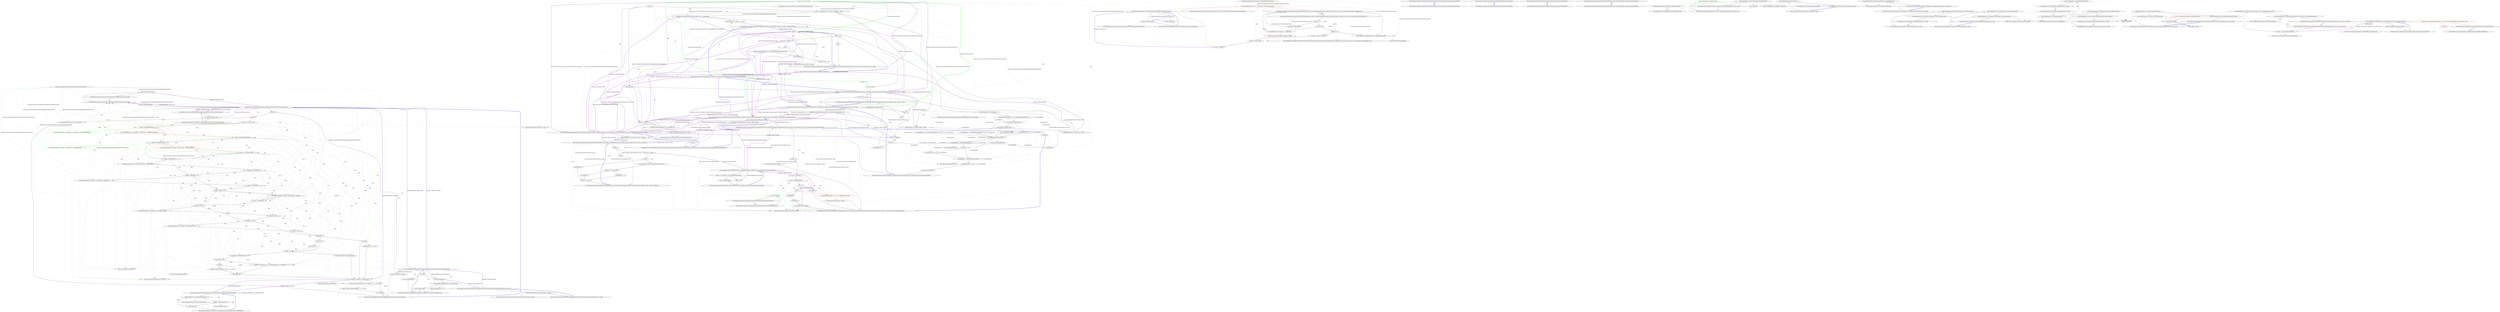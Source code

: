 digraph  {
n76 [label="Humanizer.Localisation.NumberToWords.EnglishNumberToWordsConverter", span=""];
n0 [cluster="Humanizer.Localisation.NumberToWords.EnglishNumberToWordsConverter.Convert(long)", label="Entry Humanizer.Localisation.NumberToWords.EnglishNumberToWordsConverter.Convert(long)", span="22-22"];
n1 [cluster="Humanizer.Localisation.NumberToWords.EnglishNumberToWordsConverter.Convert(long)", label="return Convert(number, false);", span="24-24"];
n2 [cluster="Humanizer.Localisation.NumberToWords.EnglishNumberToWordsConverter.Convert(long)", label="Exit Humanizer.Localisation.NumberToWords.EnglishNumberToWordsConverter.Convert(long)", span="22-22"];
n3 [cluster="Humanizer.Localisation.NumberToWords.EnglishNumberToWordsConverter.Convert(long, bool)", label="Entry Humanizer.Localisation.NumberToWords.EnglishNumberToWordsConverter.Convert(long, bool)", span="32-32"];
n4 [cluster="Humanizer.Localisation.NumberToWords.EnglishNumberToWordsConverter.ConvertToOrdinal(int)", label="Entry Humanizer.Localisation.NumberToWords.EnglishNumberToWordsConverter.ConvertToOrdinal(int)", span="27-27"];
n5 [cluster="Humanizer.Localisation.NumberToWords.EnglishNumberToWordsConverter.ConvertToOrdinal(int)", label="return Convert(number, true);", span="29-29"];
n6 [cluster="Humanizer.Localisation.NumberToWords.EnglishNumberToWordsConverter.ConvertToOrdinal(int)", label="Exit Humanizer.Localisation.NumberToWords.EnglishNumberToWordsConverter.ConvertToOrdinal(int)", span="27-27"];
n7 [cluster="Humanizer.Localisation.NumberToWords.EnglishNumberToWordsConverter.Convert(long, bool)", label="number == 0", span="34-34"];
n8 [cluster="Humanizer.Localisation.NumberToWords.EnglishNumberToWordsConverter.Convert(long, bool)", label="return GetUnitValue(0, isOrdinal);", span="35-35"];
n9 [cluster="Humanizer.Localisation.NumberToWords.EnglishNumberToWordsConverter.Convert(long, bool)", label="number < 0", span="37-37"];
n10 [cluster="Humanizer.Localisation.NumberToWords.EnglishNumberToWordsConverter.Convert(long, bool)", label="return string.Format(''minus {0}'', Convert(-number));", span="38-38"];
n12 [cluster="Humanizer.Localisation.NumberToWords.EnglishNumberToWordsConverter.Convert(long, bool)", label="(number / 1000000000000000000) > 0", span="42-42"];
n13 [cluster="Humanizer.Localisation.NumberToWords.EnglishNumberToWordsConverter.Convert(long, bool)", color=red, community=0, label="7: parts.Add(string.Format(''{0} quadrillion'', Convert(number / 1000000000000000000)))", span="44-44"];
n14 [cluster="Humanizer.Localisation.NumberToWords.EnglishNumberToWordsConverter.Convert(long, bool)", label="number %= 1000000000000000000", span="45-45"];
n15 [cluster="Humanizer.Localisation.NumberToWords.EnglishNumberToWordsConverter.Convert(long, bool)", label="(number / 1000000000000000) > 0", span="48-48"];
n16 [cluster="Humanizer.Localisation.NumberToWords.EnglishNumberToWordsConverter.Convert(long, bool)", color=red, community=0, label="7: parts.Add(string.Format(''{0} trillion'', Convert(number / 1000000000000000)))", span="50-50"];
n17 [cluster="Humanizer.Localisation.NumberToWords.EnglishNumberToWordsConverter.Convert(long, bool)", label="number %= 1000000000000000", span="51-51"];
n18 [cluster="Humanizer.Localisation.NumberToWords.EnglishNumberToWordsConverter.Convert(long, bool)", label="(number / 1000000000000) > 0", span="54-54"];
n19 [cluster="Humanizer.Localisation.NumberToWords.EnglishNumberToWordsConverter.Convert(long, bool)", label="parts.Add(string.Format(''{0} trillion'', Convert(number / 1000000000000)))", span="56-56"];
n20 [cluster="Humanizer.Localisation.NumberToWords.EnglishNumberToWordsConverter.Convert(long, bool)", label="number %= 1000000000000", span="57-57"];
n21 [cluster="Humanizer.Localisation.NumberToWords.EnglishNumberToWordsConverter.Convert(long, bool)", label="(number / 1000000000) > 0", span="60-60"];
n22 [cluster="Humanizer.Localisation.NumberToWords.EnglishNumberToWordsConverter.Convert(long, bool)", label="parts.Add(string.Format(''{0} billion'', Convert(number / 1000000000)))", span="62-62"];
n23 [cluster="Humanizer.Localisation.NumberToWords.EnglishNumberToWordsConverter.Convert(long, bool)", label="number %= 1000000000", span="63-63"];
n24 [cluster="Humanizer.Localisation.NumberToWords.EnglishNumberToWordsConverter.Convert(long, bool)", label="(number / 1000000) > 0", span="66-66"];
n25 [cluster="Humanizer.Localisation.NumberToWords.EnglishNumberToWordsConverter.Convert(long, bool)", label="parts.Add(string.Format(''{0} million'', Convert(number / 1000000)))", span="68-68"];
n26 [cluster="Humanizer.Localisation.NumberToWords.EnglishNumberToWordsConverter.Convert(long, bool)", label="number %= 1000000", span="69-69"];
n27 [cluster="Humanizer.Localisation.NumberToWords.EnglishNumberToWordsConverter.Convert(long, bool)", label="(number / 1000) > 0", span="72-72"];
n28 [cluster="Humanizer.Localisation.NumberToWords.EnglishNumberToWordsConverter.Convert(long, bool)", label="parts.Add(string.Format(''{0} thousand'', Convert(number / 1000)))", span="74-74"];
n29 [cluster="Humanizer.Localisation.NumberToWords.EnglishNumberToWordsConverter.Convert(long, bool)", label="number %= 1000", span="75-75"];
n30 [cluster="Humanizer.Localisation.NumberToWords.EnglishNumberToWordsConverter.Convert(long, bool)", label="(number / 100) > 0", span="78-78"];
n31 [cluster="Humanizer.Localisation.NumberToWords.EnglishNumberToWordsConverter.Convert(long, bool)", label="parts.Add(string.Format(''{0} hundred'', Convert(number / 100)))", span="80-80"];
n32 [cluster="Humanizer.Localisation.NumberToWords.EnglishNumberToWordsConverter.Convert(long, bool)", label="number %= 100", span="81-81"];
n33 [cluster="Humanizer.Localisation.NumberToWords.EnglishNumberToWordsConverter.Convert(long, bool)", label="number > 0", span="84-84"];
n36 [cluster="Humanizer.Localisation.NumberToWords.EnglishNumberToWordsConverter.Convert(long, bool)", label="number < 20", span="89-89"];
n37 [cluster="Humanizer.Localisation.NumberToWords.EnglishNumberToWordsConverter.Convert(long, bool)", label="parts.Add(GetUnitValue(number, isOrdinal))", span="90-90"];
n38 [cluster="Humanizer.Localisation.NumberToWords.EnglishNumberToWordsConverter.Convert(long, bool)", label="var lastPart = TensMap[number / 10]", span="93-93"];
n39 [cluster="Humanizer.Localisation.NumberToWords.EnglishNumberToWordsConverter.Convert(long, bool)", label="(number % 10) > 0", span="94-94"];
n40 [cluster="Humanizer.Localisation.NumberToWords.EnglishNumberToWordsConverter.Convert(long, bool)", label="lastPart += string.Format(''-{0}'', GetUnitValue(number % 10, isOrdinal))", span="95-95"];
n41 [cluster="Humanizer.Localisation.NumberToWords.EnglishNumberToWordsConverter.Convert(long, bool)", label=isOrdinal, span="96-96"];
n44 [cluster="Humanizer.Localisation.NumberToWords.EnglishNumberToWordsConverter.Convert(long, bool)", label=isOrdinal, span="102-102"];
n47 [cluster="Humanizer.Localisation.NumberToWords.EnglishNumberToWordsConverter.Convert(long, bool)", label=isOrdinal, span="107-107"];
n11 [cluster="Humanizer.Localisation.NumberToWords.EnglishNumberToWordsConverter.Convert(long, bool)", label="var parts = new List<string>()", span="40-40"];
n53 [cluster="System.Collections.Generic.List<T>.List()", label="Entry System.Collections.Generic.List<T>.List()", span="0-0"];
n34 [cluster="Humanizer.Localisation.NumberToWords.EnglishNumberToWordsConverter.Convert(long, bool)", label="parts.Count != 0", span="86-86"];
n35 [cluster="Humanizer.Localisation.NumberToWords.EnglishNumberToWordsConverter.Convert(long, bool)", label="parts.Add(''and'')", span="87-87"];
n43 [cluster="Humanizer.Localisation.NumberToWords.EnglishNumberToWordsConverter.Convert(long, bool)", label="parts.Add(lastPart)", span="99-99"];
n45 [cluster="Humanizer.Localisation.NumberToWords.EnglishNumberToWordsConverter.Convert(long, bool)", label="parts[parts.Count - 1] += ''th''", span="103-103"];
n46 [cluster="Humanizer.Localisation.NumberToWords.EnglishNumberToWordsConverter.Convert(long, bool)", label="var toWords = string.Join('' '', parts.ToArray())", span="105-105"];
n52 [cluster="string.Format(string, object)", label="Entry string.Format(string, object)", span="0-0"];
n54 [cluster="System.Collections.Generic.List<T>.Add(T)", label="Entry System.Collections.Generic.List<T>.Add(T)", span="0-0"];
n42 [cluster="Humanizer.Localisation.NumberToWords.EnglishNumberToWordsConverter.Convert(long, bool)", label="lastPart = lastPart.TrimEnd('y') + ''ieth''", span="97-97"];
n55 [cluster="string.TrimEnd(params char[])", label="Entry string.TrimEnd(params char[])", span="0-0"];
n51 [cluster="Humanizer.Localisation.NumberToWords.EnglishNumberToWordsConverter.GetUnitValue(long, bool)", label="Entry Humanizer.Localisation.NumberToWords.EnglishNumberToWordsConverter.GetUnitValue(long, bool)", span="113-113"];
n56 [cluster="System.Collections.Generic.List<T>.ToArray()", label="Entry System.Collections.Generic.List<T>.ToArray()", span="0-0"];
n57 [cluster="string.Join(string, params string[])", label="Entry string.Join(string, params string[])", span="0-0"];
n48 [cluster="Humanizer.Localisation.NumberToWords.EnglishNumberToWordsConverter.Convert(long, bool)", label="toWords = RemoveOnePrefix(toWords)", span="108-108"];
n49 [cluster="Humanizer.Localisation.NumberToWords.EnglishNumberToWordsConverter.Convert(long, bool)", label="return toWords;", span="110-110"];
n58 [cluster="Humanizer.Localisation.NumberToWords.EnglishNumberToWordsConverter.RemoveOnePrefix(string)", label="Entry Humanizer.Localisation.NumberToWords.EnglishNumberToWordsConverter.RemoveOnePrefix(string)", span="127-127"];
n50 [cluster="Humanizer.Localisation.NumberToWords.EnglishNumberToWordsConverter.Convert(long, bool)", label="Exit Humanizer.Localisation.NumberToWords.EnglishNumberToWordsConverter.Convert(long, bool)", span="32-32"];
n59 [cluster="Humanizer.Localisation.NumberToWords.EnglishNumberToWordsConverter.GetUnitValue(long, bool)", label=isOrdinal, span="115-115"];
n61 [cluster="Humanizer.Localisation.NumberToWords.EnglishNumberToWordsConverter.GetUnitValue(long, bool)", label="ExceptionNumbersToWords(number, out exceptionString)", span="118-118"];
n63 [cluster="Humanizer.Localisation.NumberToWords.EnglishNumberToWordsConverter.GetUnitValue(long, bool)", label="return UnitsMap[number] + ''th'';", span="121-121"];
n64 [cluster="Humanizer.Localisation.NumberToWords.EnglishNumberToWordsConverter.GetUnitValue(long, bool)", label="return UnitsMap[number];", span="124-124"];
n60 [cluster="Humanizer.Localisation.NumberToWords.EnglishNumberToWordsConverter.GetUnitValue(long, bool)", label="string exceptionString", span="117-117"];
n62 [cluster="Humanizer.Localisation.NumberToWords.EnglishNumberToWordsConverter.GetUnitValue(long, bool)", label="return exceptionString;", span="119-119"];
n66 [cluster="Humanizer.Localisation.NumberToWords.EnglishNumberToWordsConverter.ExceptionNumbersToWords(long, out string)", label="Entry Humanizer.Localisation.NumberToWords.EnglishNumberToWordsConverter.ExceptionNumbersToWords(long, out string)", span="136-136"];
n65 [cluster="Humanizer.Localisation.NumberToWords.EnglishNumberToWordsConverter.GetUnitValue(long, bool)", label="Exit Humanizer.Localisation.NumberToWords.EnglishNumberToWordsConverter.GetUnitValue(long, bool)", span="113-113"];
n67 [cluster="Humanizer.Localisation.NumberToWords.EnglishNumberToWordsConverter.RemoveOnePrefix(string)", label="toWords.IndexOf(''one'', StringComparison.Ordinal) == 0", span="130-130"];
n68 [cluster="Humanizer.Localisation.NumberToWords.EnglishNumberToWordsConverter.RemoveOnePrefix(string)", label="toWords = toWords.Remove(0, 4)", span="131-131"];
n69 [cluster="Humanizer.Localisation.NumberToWords.EnglishNumberToWordsConverter.RemoveOnePrefix(string)", label="return toWords;", span="133-133"];
n71 [cluster="string.IndexOf(string, System.StringComparison)", label="Entry string.IndexOf(string, System.StringComparison)", span="0-0"];
n72 [cluster="string.Remove(int, int)", label="Entry string.Remove(int, int)", span="0-0"];
n70 [cluster="Humanizer.Localisation.NumberToWords.EnglishNumberToWordsConverter.RemoveOnePrefix(string)", label="Exit Humanizer.Localisation.NumberToWords.EnglishNumberToWordsConverter.RemoveOnePrefix(string)", span="127-127"];
n73 [cluster="Humanizer.Localisation.NumberToWords.EnglishNumberToWordsConverter.ExceptionNumbersToWords(long, out string)", label="return OrdinalExceptions.TryGetValue(number, out words);", span="138-138"];
n74 [cluster="Humanizer.Localisation.NumberToWords.EnglishNumberToWordsConverter.ExceptionNumbersToWords(long, out string)", label="Exit Humanizer.Localisation.NumberToWords.EnglishNumberToWordsConverter.ExceptionNumbersToWords(long, out string)", span="136-136"];
n75 [cluster="System.Collections.Generic.Dictionary<TKey, TValue>.TryGetValue(TKey, out TValue)", label="Entry System.Collections.Generic.Dictionary<TKey, TValue>.TryGetValue(TKey, out TValue)", span="0-0"];
d13 [cluster="Humanizer.Localisation.NumberToWords.EnglishNumberToWordsConverter.Convert(long, bool)", color=green, community=0, label="7: parts.Add(string.Format(''{0} quadrillion'', Convert(number / 1000000000000000000)))", span="44-44"];
d16 [cluster="Humanizer.Localisation.NumberToWords.EnglishNumberToWordsConverter.Convert(long, bool)", color=green, community=0, label="7: parts.Add(string.Format(''{0} trillion'', Convert(number / 1000000000000000)))", span="50-50"];
m0_12 [cluster="System.Collections.Generic.ICollection<T>.Add(T)", file="FrenchNumberToWordsConverter.cs", label="Entry System.Collections.Generic.ICollection<T>.Add(T)", span="0-0"];
m0_0 [cluster="Humanizer.Localisation.NumberToWords.FrenchNumberToWordsConverter.CollectPartsUnderAHundred(System.Collections.Generic.ICollection<string>, ref long, Humanizer.GrammaticalGender, bool)", file="FrenchNumberToWordsConverter.cs", label="Entry Humanizer.Localisation.NumberToWords.FrenchNumberToWordsConverter.CollectPartsUnderAHundred(System.Collections.Generic.ICollection<string>, ref long, Humanizer.GrammaticalGender, bool)", span="6-6"];
m0_9 [cluster="Humanizer.Localisation.NumberToWords.FrenchNumberToWordsConverter.CollectPartsUnderAHundred(System.Collections.Generic.ICollection<string>, ref long, Humanizer.GrammaticalGender, bool)", color=red, community=0, file="FrenchNumberToWordsConverter.cs", label="11: parts.Add(string.Format(''{0}-{1}'', GetTens(tens), GetUnits(units, gender)))", span="17-17"];
m0_7 [cluster="Humanizer.Localisation.NumberToWords.FrenchNumberToWordsConverter.CollectPartsUnderAHundred(System.Collections.Generic.ICollection<string>, ref long, Humanizer.GrammaticalGender, bool)", file="FrenchNumberToWordsConverter.cs", label="int units = number - @base", span="15-15"];
m0_8 [cluster="Humanizer.Localisation.NumberToWords.FrenchNumberToWordsConverter.CollectPartsUnderAHundred(System.Collections.Generic.ICollection<string>, ref long, Humanizer.GrammaticalGender, bool)", file="FrenchNumberToWordsConverter.cs", label="var tens = @base/10", span="16-16"];
m0_1 [cluster="Humanizer.Localisation.NumberToWords.FrenchNumberToWordsConverter.CollectPartsUnderAHundred(System.Collections.Generic.ICollection<string>, ref long, Humanizer.GrammaticalGender, bool)", file="FrenchNumberToWordsConverter.cs", label="number == 71", span="8-8"];
m0_2 [cluster="Humanizer.Localisation.NumberToWords.FrenchNumberToWordsConverter.CollectPartsUnderAHundred(System.Collections.Generic.ICollection<string>, ref long, Humanizer.GrammaticalGender, bool)", file="FrenchNumberToWordsConverter.cs", label="parts.Add(''soixante et onze'')", span="9-9"];
m0_3 [cluster="Humanizer.Localisation.NumberToWords.FrenchNumberToWordsConverter.CollectPartsUnderAHundred(System.Collections.Generic.ICollection<string>, ref long, Humanizer.GrammaticalGender, bool)", file="FrenchNumberToWordsConverter.cs", label="number == 80", span="10-10"];
m0_4 [cluster="Humanizer.Localisation.NumberToWords.FrenchNumberToWordsConverter.CollectPartsUnderAHundred(System.Collections.Generic.ICollection<string>, ref long, Humanizer.GrammaticalGender, bool)", file="FrenchNumberToWordsConverter.cs", label="parts.Add(pluralize ? ''quatre-vingts'' : ''quatre-vingt'')", span="11-11"];
m0_5 [cluster="Humanizer.Localisation.NumberToWords.FrenchNumberToWordsConverter.CollectPartsUnderAHundred(System.Collections.Generic.ICollection<string>, ref long, Humanizer.GrammaticalGender, bool)", file="FrenchNumberToWordsConverter.cs", label="number >= 70", span="12-12"];
m0_6 [cluster="Humanizer.Localisation.NumberToWords.FrenchNumberToWordsConverter.CollectPartsUnderAHundred(System.Collections.Generic.ICollection<string>, ref long, Humanizer.GrammaticalGender, bool)", file="FrenchNumberToWordsConverter.cs", label="var @base = number < 80 ? 60 : 80", span="14-14"];
m0_10 [cluster="Humanizer.Localisation.NumberToWords.FrenchNumberToWordsConverter.CollectPartsUnderAHundred(System.Collections.Generic.ICollection<string>, ref long, Humanizer.GrammaticalGender, bool)", file="FrenchNumberToWordsConverter.cs", label="base.CollectPartsUnderAHundred(parts, ref number, gender, pluralize)", span="20-20"];
m0_11 [cluster="Humanizer.Localisation.NumberToWords.FrenchNumberToWordsConverter.CollectPartsUnderAHundred(System.Collections.Generic.ICollection<string>, ref long, Humanizer.GrammaticalGender, bool)", file="FrenchNumberToWordsConverter.cs", label="Exit Humanizer.Localisation.NumberToWords.FrenchNumberToWordsConverter.CollectPartsUnderAHundred(System.Collections.Generic.ICollection<string>, ref long, Humanizer.GrammaticalGender, bool)", span="6-6"];
m0_15 [cluster="Humanizer.Localisation.NumberToWords.FrenchNumberToWordsConverterBase.CollectPartsUnderAHundred(System.Collections.Generic.ICollection<string>, ref int, Humanizer.GrammaticalGender, bool)", file="FrenchNumberToWordsConverter.cs", label="Entry Humanizer.Localisation.NumberToWords.FrenchNumberToWordsConverterBase.CollectPartsUnderAHundred(System.Collections.Generic.ICollection<string>, ref int, Humanizer.GrammaticalGender, bool)", span="142-142"];
m0_14 [cluster="Humanizer.Localisation.NumberToWords.FrenchNumberToWordsConverterBase.GetUnits(int, Humanizer.GrammaticalGender)", file="FrenchNumberToWordsConverter.cs", label="Entry Humanizer.Localisation.NumberToWords.FrenchNumberToWordsConverterBase.GetUnits(int, Humanizer.GrammaticalGender)", span="55-55"];
m0_13 [cluster="Humanizer.Localisation.NumberToWords.FrenchNumberToWordsConverter.GetTens(int)", file="FrenchNumberToWordsConverter.cs", label="Entry Humanizer.Localisation.NumberToWords.FrenchNumberToWordsConverter.GetTens(int)", span="23-23"];
m0_17 [cluster="Humanizer.Localisation.NumberToWords.FrenchNumberToWordsConverter.GetTens(int)", file="FrenchNumberToWordsConverter.cs", label="tens == 8", span="25-25"];
m0_19 [cluster="Humanizer.Localisation.NumberToWords.FrenchNumberToWordsConverter.GetTens(int)", file="FrenchNumberToWordsConverter.cs", label="return base.GetTens(tens);", span="28-28"];
m0_18 [cluster="Humanizer.Localisation.NumberToWords.FrenchNumberToWordsConverter.GetTens(int)", file="FrenchNumberToWordsConverter.cs", label="return ''quatre-vingt'';", span="26-26"];
m0_20 [cluster="Humanizer.Localisation.NumberToWords.FrenchNumberToWordsConverter.GetTens(int)", file="FrenchNumberToWordsConverter.cs", label="Exit Humanizer.Localisation.NumberToWords.FrenchNumberToWordsConverter.GetTens(int)", span="23-23"];
m0_16 [cluster="Unk.CollectPartsUnderAHundred", file="FrenchNumberToWordsConverter.cs", label="Entry Unk.CollectPartsUnderAHundred", span=""];
m0_21 [cluster="Humanizer.Localisation.NumberToWords.FrenchNumberToWordsConverterBase.GetTens(int)", file="FrenchNumberToWordsConverter.cs", label="Entry Humanizer.Localisation.NumberToWords.FrenchNumberToWordsConverterBase.GetTens(int)", span="162-162"];
m0_22 [file="FrenchNumberToWordsConverter.cs", label="Humanizer.Localisation.NumberToWords.FrenchNumberToWordsConverter", span=""];
m1_59 [cluster="System.Collections.Generic.ICollection<T>.Add(T)", file="FrenchNumberToWordsConverterBase.cs", label="Entry System.Collections.Generic.ICollection<T>.Add(T)", span="0-0"];
m1_40 [cluster="string.StartsWith(string)", file="FrenchNumberToWordsConverterBase.cs", label="Entry string.StartsWith(string)", span="0-0"];
m1_95 [cluster="string.Format(string, object, object)", file="FrenchNumberToWordsConverterBase.cs", label="Entry string.Format(string, object, object)", span="0-0"];
m1_42 [cluster="Humanizer.Localisation.NumberToWords.FrenchNumberToWordsConverterBase.GetUnits(int, Humanizer.GrammaticalGender)", file="FrenchNumberToWordsConverterBase.cs", label="Entry Humanizer.Localisation.NumberToWords.FrenchNumberToWordsConverterBase.GetUnits(int, Humanizer.GrammaticalGender)", span="55-55"];
m1_43 [cluster="Humanizer.Localisation.NumberToWords.FrenchNumberToWordsConverterBase.GetUnits(int, Humanizer.GrammaticalGender)", file="FrenchNumberToWordsConverterBase.cs", label="number == 1 && gender == GrammaticalGender.Feminine", span="57-57"];
m1_45 [cluster="Humanizer.Localisation.NumberToWords.FrenchNumberToWordsConverterBase.GetUnits(int, Humanizer.GrammaticalGender)", file="FrenchNumberToWordsConverterBase.cs", label="return UnitsMap[number];", span="62-62"];
m1_44 [cluster="Humanizer.Localisation.NumberToWords.FrenchNumberToWordsConverterBase.GetUnits(int, Humanizer.GrammaticalGender)", file="FrenchNumberToWordsConverterBase.cs", label="return ''une'';", span="59-59"];
m1_46 [cluster="Humanizer.Localisation.NumberToWords.FrenchNumberToWordsConverterBase.GetUnits(int, Humanizer.GrammaticalGender)", file="FrenchNumberToWordsConverterBase.cs", label="Exit Humanizer.Localisation.NumberToWords.FrenchNumberToWordsConverterBase.GetUnits(int, Humanizer.GrammaticalGender)", span="55-55"];
m1_20 [cluster="Humanizer.Localisation.NumberToWords.FrenchNumberToWordsConverterBase.ConvertToOrdinal(int, Humanizer.GrammaticalGender)", file="FrenchNumberToWordsConverterBase.cs", label="number == 1", span="32-32"];
m1_16 [cluster="System.NotImplementedException.NotImplementedException()", file="FrenchNumberToWordsConverterBase.cs", label="Entry System.NotImplementedException.NotImplementedException()", span="0-0"];
m1_74 [cluster="Humanizer.Localisation.NumberToWords.FrenchNumberToWordsConverterBase.CollectThousands(System.Collections.Generic.ICollection<string>, ref int, int, string)", file="FrenchNumberToWordsConverterBase.cs", label="number < d", span="122-122"];
m1_76 [cluster="Humanizer.Localisation.NumberToWords.FrenchNumberToWordsConverterBase.CollectThousands(System.Collections.Generic.ICollection<string>, ref int, int, string)", file="FrenchNumberToWordsConverterBase.cs", label="var result = number/d", span="124-124"];
m1_78 [cluster="Humanizer.Localisation.NumberToWords.FrenchNumberToWordsConverterBase.CollectThousands(System.Collections.Generic.ICollection<string>, ref int, int, string)", file="FrenchNumberToWordsConverterBase.cs", label="CollectPartsUnderAThousand(parts, result, GrammaticalGender.Masculine, false)", span="127-127"];
m1_79 [cluster="Humanizer.Localisation.NumberToWords.FrenchNumberToWordsConverterBase.CollectThousands(System.Collections.Generic.ICollection<string>, ref int, int, string)", file="FrenchNumberToWordsConverterBase.cs", label="parts.Add(form)", span="130-130"];
m1_80 [cluster="Humanizer.Localisation.NumberToWords.FrenchNumberToWordsConverterBase.CollectThousands(System.Collections.Generic.ICollection<string>, ref int, int, string)", file="FrenchNumberToWordsConverterBase.cs", label="number %= d", span="132-132"];
m1_75 [cluster="Humanizer.Localisation.NumberToWords.FrenchNumberToWordsConverterBase.CollectThousands(System.Collections.Generic.ICollection<string>, ref int, int, string)", file="FrenchNumberToWordsConverterBase.cs", label="return;", span="122-122"];
m1_77 [cluster="Humanizer.Localisation.NumberToWords.FrenchNumberToWordsConverterBase.CollectThousands(System.Collections.Generic.ICollection<string>, ref int, int, string)", file="FrenchNumberToWordsConverterBase.cs", label="result > 1", span="125-125"];
m1_81 [cluster="Humanizer.Localisation.NumberToWords.FrenchNumberToWordsConverterBase.CollectThousands(System.Collections.Generic.ICollection<string>, ref int, int, string)", file="FrenchNumberToWordsConverterBase.cs", label="Exit Humanizer.Localisation.NumberToWords.FrenchNumberToWordsConverterBase.CollectThousands(System.Collections.Generic.ICollection<string>, ref int, int, string)", span="120-120"];
m1_0 [cluster="Humanizer.Localisation.NumberToWords.FrenchNumberToWordsConverterBase.Convert(int, Humanizer.GrammaticalGender)", file="FrenchNumberToWordsConverterBase.cs", label="Entry Humanizer.Localisation.NumberToWords.FrenchNumberToWordsConverterBase.Convert(int, Humanizer.GrammaticalGender)", span="9-9"];
m1_1 [cluster="Humanizer.Localisation.NumberToWords.FrenchNumberToWordsConverterBase.Convert(int, Humanizer.GrammaticalGender)", color=green, community=0, file="FrenchNumberToWordsConverterBase.cs", label="3: number == 0", span="11-11"];
m1_2 [cluster="Humanizer.Localisation.NumberToWords.FrenchNumberToWordsConverterBase.Convert(int, Humanizer.GrammaticalGender)", color=green, community=0, file="FrenchNumberToWordsConverterBase.cs", label="3: return UnitsMap[0];", span="12-12"];
m1_3 [cluster="Humanizer.Localisation.NumberToWords.FrenchNumberToWordsConverterBase.Convert(int, Humanizer.GrammaticalGender)", color=green, community=0, file="FrenchNumberToWordsConverterBase.cs", label="3: var parts = new List<string>()", span="13-13"];
m1_4 [cluster="Humanizer.Localisation.NumberToWords.FrenchNumberToWordsConverterBase.Convert(int, Humanizer.GrammaticalGender)", file="FrenchNumberToWordsConverterBase.cs", label="number < 0", span="15-15"];
m1_7 [cluster="Humanizer.Localisation.NumberToWords.FrenchNumberToWordsConverterBase.Convert(int, Humanizer.GrammaticalGender)", file="FrenchNumberToWordsConverterBase.cs", label="CollectParts(parts, ref number, 1000000000, ''milliard'')", span="21-21"];
m1_9 [cluster="Humanizer.Localisation.NumberToWords.FrenchNumberToWordsConverterBase.Convert(int, Humanizer.GrammaticalGender)", file="FrenchNumberToWordsConverterBase.cs", label="CollectThousands(parts, ref number, 1000, ''mille'')", span="23-23"];
m1_10 [cluster="Humanizer.Localisation.NumberToWords.FrenchNumberToWordsConverterBase.Convert(int, Humanizer.GrammaticalGender)", file="FrenchNumberToWordsConverterBase.cs", label="CollectPartsUnderAThousand(parts, number, gender, true)", span="25-25"];
m1_13 [cluster="Humanizer.Localisation.NumberToWords.FrenchNumberToWordsConverterBase.Convert(long, Humanizer.GrammaticalGender)", file="FrenchNumberToWordsConverterBase.cs", label="CollectPartsUnderAThousand(parts, number, gender, true)", span="32-32"];
m1_11 [cluster="Humanizer.Localisation.NumberToWords.FrenchNumberToWordsConverterBase.Convert(int, Humanizer.GrammaticalGender)", file="FrenchNumberToWordsConverterBase.cs", label="return string.Join('' '', parts);", span="27-27"];
m1_6 [cluster="Humanizer.Localisation.NumberToWords.FrenchNumberToWordsConverterBase.Convert(int, Humanizer.GrammaticalGender)", file="FrenchNumberToWordsConverterBase.cs", label="number = -number", span="18-18"];
m1_12 [cluster="Humanizer.Localisation.NumberToWords.FrenchNumberToWordsConverterBase.Convert(int, Humanizer.GrammaticalGender)", file="FrenchNumberToWordsConverterBase.cs", label="Exit Humanizer.Localisation.NumberToWords.FrenchNumberToWordsConverterBase.Convert(int, Humanizer.GrammaticalGender)", span="9-9"];
m1_5 [cluster="Humanizer.Localisation.NumberToWords.FrenchNumberToWordsConverterBase.Convert(int, Humanizer.GrammaticalGender)", file="FrenchNumberToWordsConverterBase.cs", label="parts.Add(''moins'')", span="17-17"];
m1_8 [cluster="Humanizer.Localisation.NumberToWords.FrenchNumberToWordsConverterBase.Convert(int, Humanizer.GrammaticalGender)", file="FrenchNumberToWordsConverterBase.cs", label="CollectParts(parts, ref number, 1000000, ''million'')", span="22-22"];
m1_14 [cluster="System.Collections.Generic.List<T>.Add(T)", file="FrenchNumberToWordsConverterBase.cs", label="Entry System.Collections.Generic.List<T>.Add(T)", span="0-0"];
m1_15 [cluster="Humanizer.Localisation.NumberToWords.FrenchNumberToWordsConverterBase.CollectParts(System.Collections.Generic.ICollection<string>, ref int, int, string)", file="FrenchNumberToWordsConverterBase.cs", label="Entry Humanizer.Localisation.NumberToWords.FrenchNumberToWordsConverterBase.CollectParts(System.Collections.Generic.ICollection<string>, ref int, int, string)", span="90-90"];
m1_19 [cluster="Humanizer.Localisation.NumberToWords.FrenchNumberToWordsConverterBase.CollectParts(System.Collections.Generic.ICollection<string>, ref int, int, string)", file="FrenchNumberToWordsConverterBase.cs", label="Entry Humanizer.Localisation.NumberToWords.FrenchNumberToWordsConverterBase.CollectParts(System.Collections.Generic.ICollection<string>, ref int, int, string)", span="97-97"];
m1_21 [cluster="Humanizer.Localisation.NumberToWords.FrenchNumberToWordsConverterBase.CollectPartsUnderAThousand(System.Collections.Generic.ICollection<string>, int, Humanizer.GrammaticalGender, bool)", file="FrenchNumberToWordsConverterBase.cs", label="Entry Humanizer.Localisation.NumberToWords.FrenchNumberToWordsConverterBase.CollectPartsUnderAThousand(System.Collections.Generic.ICollection<string>, int, Humanizer.GrammaticalGender, bool)", span="117-117"];
m1_22 [cluster="Humanizer.Localisation.NumberToWords.FrenchNumberToWordsConverterBase.ConvertToOrdinal(int, Humanizer.GrammaticalGender)", file="FrenchNumberToWordsConverterBase.cs", label="var convertedNumber = Convert(number)", span="35-35"];
m1_31 [cluster="Humanizer.Localisation.NumberToWords.FrenchNumberToWordsConverterBase.ConvertToOrdinal(int, Humanizer.GrammaticalGender)", file="FrenchNumberToWordsConverterBase.cs", label="number == 0", span="47-47"];
m1_23 [cluster="Humanizer.Localisation.NumberToWords.FrenchNumberToWordsConverterBase.ConvertToOrdinal(int, Humanizer.GrammaticalGender)", file="FrenchNumberToWordsConverterBase.cs", label="convertedNumber.EndsWith(''s'') && !convertedNumber.EndsWith(''trois'')", span="37-37"];
m1_24 [cluster="Humanizer.Localisation.NumberToWords.FrenchNumberToWordsConverterBase.ConvertToOrdinal(int, Humanizer.GrammaticalGender)", file="FrenchNumberToWordsConverterBase.cs", label="convertedNumber = convertedNumber.TrimEnd('s')", span="38-38"];
m1_25 [cluster="Humanizer.Localisation.NumberToWords.FrenchNumberToWordsConverterBase.ConvertToOrdinal(int, Humanizer.GrammaticalGender)", file="FrenchNumberToWordsConverterBase.cs", label="convertedNumber.EndsWith(''cinq'')", span="39-39"];
m1_26 [cluster="Humanizer.Localisation.NumberToWords.FrenchNumberToWordsConverterBase.ConvertToOrdinal(int, Humanizer.GrammaticalGender)", file="FrenchNumberToWordsConverterBase.cs", label="convertedNumber += ''u''", span="40-40"];
m1_27 [cluster="Humanizer.Localisation.NumberToWords.FrenchNumberToWordsConverterBase.ConvertToOrdinal(int, Humanizer.GrammaticalGender)", file="FrenchNumberToWordsConverterBase.cs", label="convertedNumber.EndsWith(''neuf'')", span="41-41"];
m1_28 [cluster="Humanizer.Localisation.NumberToWords.FrenchNumberToWordsConverterBase.ConvertToOrdinal(int, Humanizer.GrammaticalGender)", file="FrenchNumberToWordsConverterBase.cs", label="convertedNumber = convertedNumber.TrimEnd('f') + ''v''", span="42-42"];
m1_29 [cluster="Humanizer.Localisation.NumberToWords.FrenchNumberToWordsConverterBase.ConvertToOrdinal(int, Humanizer.GrammaticalGender)", file="FrenchNumberToWordsConverterBase.cs", label="convertedNumber.StartsWith(''un '')", span="44-44"];
m1_30 [cluster="Humanizer.Localisation.NumberToWords.FrenchNumberToWordsConverterBase.ConvertToOrdinal(int, Humanizer.GrammaticalGender)", file="FrenchNumberToWordsConverterBase.cs", label="convertedNumber = convertedNumber.Remove(0, 3)", span="45-45"];
m1_32 [cluster="Humanizer.Localisation.NumberToWords.FrenchNumberToWordsConverterBase.ConvertToOrdinal(int, Humanizer.GrammaticalGender)", file="FrenchNumberToWordsConverterBase.cs", label="convertedNumber += ''t''", span="48-48"];
m1_33 [cluster="Humanizer.Localisation.NumberToWords.FrenchNumberToWordsConverterBase.ConvertToOrdinal(int, Humanizer.GrammaticalGender)", file="FrenchNumberToWordsConverterBase.cs", label="convertedNumber = convertedNumber.TrimEnd('e')", span="50-50"];
m1_34 [cluster="Humanizer.Localisation.NumberToWords.FrenchNumberToWordsConverterBase.ConvertToOrdinal(int, Humanizer.GrammaticalGender)", file="FrenchNumberToWordsConverterBase.cs", label="convertedNumber += ''ième''", span="51-51"];
m1_35 [cluster="Humanizer.Localisation.NumberToWords.FrenchNumberToWordsConverterBase.ConvertToOrdinal(int, Humanizer.GrammaticalGender)", file="FrenchNumberToWordsConverterBase.cs", label="return convertedNumber;", span="52-52"];
m1_36 [cluster="Humanizer.Localisation.NumberToWords.FrenchNumberToWordsConverterBase.ConvertToOrdinal(int, Humanizer.GrammaticalGender)", file="FrenchNumberToWordsConverterBase.cs", label="Exit Humanizer.Localisation.NumberToWords.FrenchNumberToWordsConverterBase.ConvertToOrdinal(int, Humanizer.GrammaticalGender)", span="30-30"];
m1_38 [cluster="string.EndsWith(string)", file="FrenchNumberToWordsConverterBase.cs", label="Entry string.EndsWith(string)", span="0-0"];
m1_47 [cluster="Humanizer.Localisation.NumberToWords.FrenchNumberToWordsConverterBase.CollectHundreds(System.Collections.Generic.ICollection<string>, ref int, int, string, bool)", file="FrenchNumberToWordsConverterBase.cs", label="Entry Humanizer.Localisation.NumberToWords.FrenchNumberToWordsConverterBase.CollectHundreds(System.Collections.Generic.ICollection<string>, ref int, int, string, bool)", span="65-65"];
m1_48 [cluster="Humanizer.Localisation.NumberToWords.FrenchNumberToWordsConverterBase.CollectHundreds(System.Collections.Generic.ICollection<string>, ref int, int, string, bool)", file="FrenchNumberToWordsConverterBase.cs", label="number < d", span="67-67"];
m1_50 [cluster="Humanizer.Localisation.NumberToWords.FrenchNumberToWordsConverterBase.CollectHundreds(System.Collections.Generic.ICollection<string>, ref int, int, string, bool)", file="FrenchNumberToWordsConverterBase.cs", label="var result = number/d", span="69-69"];
m1_52 [cluster="Humanizer.Localisation.NumberToWords.FrenchNumberToWordsConverterBase.CollectHundreds(System.Collections.Generic.ICollection<string>, ref int, int, string, bool)", file="FrenchNumberToWordsConverterBase.cs", label="parts.Add(form)", span="72-72"];
m1_53 [cluster="Humanizer.Localisation.NumberToWords.FrenchNumberToWordsConverterBase.CollectHundreds(System.Collections.Generic.ICollection<string>, ref int, int, string, bool)", file="FrenchNumberToWordsConverterBase.cs", label="parts.Add(GetUnits(result, GrammaticalGender.Masculine))", span="76-76"];
m1_54 [cluster="Humanizer.Localisation.NumberToWords.FrenchNumberToWordsConverterBase.CollectHundreds(System.Collections.Generic.ICollection<string>, ref int, int, string, bool)", file="FrenchNumberToWordsConverterBase.cs", label="number%d == 0 && pluralize", span="77-77"];
m1_55 [cluster="Humanizer.Localisation.NumberToWords.FrenchNumberToWordsConverterBase.CollectHundreds(System.Collections.Generic.ICollection<string>, ref int, int, string, bool)", file="FrenchNumberToWordsConverterBase.cs", label="parts.Add(form + ''s'')", span="79-79"];
m1_56 [cluster="Humanizer.Localisation.NumberToWords.FrenchNumberToWordsConverterBase.CollectHundreds(System.Collections.Generic.ICollection<string>, ref int, int, string, bool)", file="FrenchNumberToWordsConverterBase.cs", label="parts.Add(form)", span="83-83"];
m1_57 [cluster="Humanizer.Localisation.NumberToWords.FrenchNumberToWordsConverterBase.CollectHundreds(System.Collections.Generic.ICollection<string>, ref int, int, string, bool)", file="FrenchNumberToWordsConverterBase.cs", label="number %= d", span="87-87"];
m1_49 [cluster="Humanizer.Localisation.NumberToWords.FrenchNumberToWordsConverterBase.CollectHundreds(System.Collections.Generic.ICollection<string>, ref int, int, string, bool)", file="FrenchNumberToWordsConverterBase.cs", label="return;", span="67-67"];
m1_51 [cluster="Humanizer.Localisation.NumberToWords.FrenchNumberToWordsConverterBase.CollectHundreds(System.Collections.Generic.ICollection<string>, ref int, int, string, bool)", file="FrenchNumberToWordsConverterBase.cs", label="result == 1", span="70-70"];
m1_58 [cluster="Humanizer.Localisation.NumberToWords.FrenchNumberToWordsConverterBase.CollectHundreds(System.Collections.Generic.ICollection<string>, ref int, int, string, bool)", file="FrenchNumberToWordsConverterBase.cs", label="Exit Humanizer.Localisation.NumberToWords.FrenchNumberToWordsConverterBase.CollectHundreds(System.Collections.Generic.ICollection<string>, ref int, int, string, bool)", span="65-65"];
m1_73 [cluster="Humanizer.Localisation.NumberToWords.FrenchNumberToWordsConverterBase.CollectPartsUnderAHundred(System.Collections.Generic.ICollection<string>, ref int, Humanizer.GrammaticalGender, bool)", file="FrenchNumberToWordsConverterBase.cs", label="Entry Humanizer.Localisation.NumberToWords.FrenchNumberToWordsConverterBase.CollectPartsUnderAHundred(System.Collections.Generic.ICollection<string>, ref int, Humanizer.GrammaticalGender, bool)", span="135-135"];
m1_82 [cluster="Humanizer.Localisation.NumberToWords.FrenchNumberToWordsConverterBase.CollectPartsUnderAHundred(System.Collections.Generic.ICollection<string>, ref int, Humanizer.GrammaticalGender, bool)", file="FrenchNumberToWordsConverterBase.cs", label="number < 20", span="137-137"];
m1_83 [cluster="Humanizer.Localisation.NumberToWords.FrenchNumberToWordsConverterBase.CollectPartsUnderAHundred(System.Collections.Generic.ICollection<string>, ref int, Humanizer.GrammaticalGender, bool)", file="FrenchNumberToWordsConverterBase.cs", label="parts.Add(GetUnits(number, gender))", span="139-139"];
m1_84 [cluster="Humanizer.Localisation.NumberToWords.FrenchNumberToWordsConverterBase.CollectPartsUnderAHundred(System.Collections.Generic.ICollection<string>, ref int, Humanizer.GrammaticalGender, bool)", file="FrenchNumberToWordsConverterBase.cs", label="var units = number%10", span="143-143"];
m1_85 [cluster="Humanizer.Localisation.NumberToWords.FrenchNumberToWordsConverterBase.CollectPartsUnderAHundred(System.Collections.Generic.ICollection<string>, ref int, Humanizer.GrammaticalGender, bool)", file="FrenchNumberToWordsConverterBase.cs", label="var tens = GetTens(number/10)", span="144-144"];
m1_87 [cluster="Humanizer.Localisation.NumberToWords.FrenchNumberToWordsConverterBase.CollectPartsUnderAHundred(System.Collections.Generic.ICollection<string>, ref int, Humanizer.GrammaticalGender, bool)", file="FrenchNumberToWordsConverterBase.cs", label="parts.Add(tens)", span="147-147"];
m1_89 [cluster="Humanizer.Localisation.NumberToWords.FrenchNumberToWordsConverterBase.CollectPartsUnderAHundred(System.Collections.Generic.ICollection<string>, ref int, Humanizer.GrammaticalGender, bool)", file="FrenchNumberToWordsConverterBase.cs", label="parts.Add(tens)", span="151-151"];
m1_90 [cluster="Humanizer.Localisation.NumberToWords.FrenchNumberToWordsConverterBase.CollectPartsUnderAHundred(System.Collections.Generic.ICollection<string>, ref int, Humanizer.GrammaticalGender, bool)", file="FrenchNumberToWordsConverterBase.cs", label="parts.Add(''et'')", span="152-152"];
m1_91 [cluster="Humanizer.Localisation.NumberToWords.FrenchNumberToWordsConverterBase.CollectPartsUnderAHundred(System.Collections.Generic.ICollection<string>, ref int, Humanizer.GrammaticalGender, bool)", file="FrenchNumberToWordsConverterBase.cs", label="parts.Add(GetUnits(1, gender))", span="153-153"];
m1_92 [cluster="Humanizer.Localisation.NumberToWords.FrenchNumberToWordsConverterBase.CollectPartsUnderAHundred(System.Collections.Generic.ICollection<string>, ref int, Humanizer.GrammaticalGender, bool)", color=red, community=0, file="FrenchNumberToWordsConverterBase.cs", label="0: parts.Add(string.Format(''{0}-{1}'', tens, GetUnits(units, gender)))", span="157-157"];
m1_86 [cluster="Humanizer.Localisation.NumberToWords.FrenchNumberToWordsConverterBase.CollectPartsUnderAHundred(System.Collections.Generic.ICollection<string>, ref int, Humanizer.GrammaticalGender, bool)", file="FrenchNumberToWordsConverterBase.cs", label="units == 0", span="145-145"];
m1_88 [cluster="Humanizer.Localisation.NumberToWords.FrenchNumberToWordsConverterBase.CollectPartsUnderAHundred(System.Collections.Generic.ICollection<string>, ref int, Humanizer.GrammaticalGender, bool)", file="FrenchNumberToWordsConverterBase.cs", label="units == 1", span="149-149"];
m1_96 [cluster="Humanizer.Localisation.NumberToWords.FrenchNumberToWordsConverterBase.GetTens(int)", color=green, community=0, file="FrenchNumberToWordsConverterBase.cs", label="13: return TensMap[tens];", span="164-164"];
m1_93 [cluster="Humanizer.Localisation.NumberToWords.FrenchNumberToWordsConverterBase.CollectPartsUnderAHundred(System.Collections.Generic.ICollection<string>, ref int, Humanizer.GrammaticalGender, bool)", file="FrenchNumberToWordsConverterBase.cs", label="Exit Humanizer.Localisation.NumberToWords.FrenchNumberToWordsConverterBase.CollectPartsUnderAHundred(System.Collections.Generic.ICollection<string>, ref int, Humanizer.GrammaticalGender, bool)", span="135-135"];
m1_39 [cluster="string.TrimEnd(params char[])", file="FrenchNumberToWordsConverterBase.cs", label="Entry string.TrimEnd(params char[])", span="0-0"];
m1_60 [cluster="Humanizer.Localisation.NumberToWords.FrenchNumberToWordsConverterBase.CollectParts(System.Collections.Generic.ICollection<string>, ref int, int, string)", file="FrenchNumberToWordsConverterBase.cs", label="number < d", span="92-92"];
m1_62 [cluster="Humanizer.Localisation.NumberToWords.FrenchNumberToWordsConverterBase.CollectParts(System.Collections.Generic.ICollection<string>, ref int, int, string)", file="FrenchNumberToWordsConverterBase.cs", label="var result = number/d", span="94-94"];
m1_63 [cluster="Humanizer.Localisation.NumberToWords.FrenchNumberToWordsConverterBase.CollectParts(System.Collections.Generic.ICollection<string>, ref int, int, string)", file="FrenchNumberToWordsConverterBase.cs", label="CollectPartsUnderAThousand(parts, result, GrammaticalGender.Masculine, true)", span="96-96"];
m1_65 [cluster="Humanizer.Localisation.NumberToWords.FrenchNumberToWordsConverterBase.CollectParts(System.Collections.Generic.ICollection<string>, ref int, int, string)", file="FrenchNumberToWordsConverterBase.cs", label="parts.Add(form)", span="100-100"];
m1_66 [cluster="Humanizer.Localisation.NumberToWords.FrenchNumberToWordsConverterBase.CollectParts(System.Collections.Generic.ICollection<string>, ref int, int, string)", file="FrenchNumberToWordsConverterBase.cs", label="parts.Add(form + ''s'')", span="104-104"];
m1_67 [cluster="Humanizer.Localisation.NumberToWords.FrenchNumberToWordsConverterBase.CollectParts(System.Collections.Generic.ICollection<string>, ref int, int, string)", file="FrenchNumberToWordsConverterBase.cs", label="number %= d", span="107-107"];
m1_61 [cluster="Humanizer.Localisation.NumberToWords.FrenchNumberToWordsConverterBase.CollectParts(System.Collections.Generic.ICollection<string>, ref int, int, string)", file="FrenchNumberToWordsConverterBase.cs", label="return;", span="92-92"];
m1_64 [cluster="Humanizer.Localisation.NumberToWords.FrenchNumberToWordsConverterBase.CollectParts(System.Collections.Generic.ICollection<string>, ref int, int, string)", file="FrenchNumberToWordsConverterBase.cs", label="result == 1", span="98-98"];
m1_68 [cluster="Humanizer.Localisation.NumberToWords.FrenchNumberToWordsConverterBase.CollectParts(System.Collections.Generic.ICollection<string>, ref int, int, string)", file="FrenchNumberToWordsConverterBase.cs", label="Exit Humanizer.Localisation.NumberToWords.FrenchNumberToWordsConverterBase.CollectParts(System.Collections.Generic.ICollection<string>, ref int, int, string)", span="90-90"];
m1_94 [cluster="Humanizer.Localisation.NumberToWords.FrenchNumberToWordsConverterBase.GetTens(int)", file="FrenchNumberToWordsConverterBase.cs", label="Entry Humanizer.Localisation.NumberToWords.FrenchNumberToWordsConverterBase.GetTens(int)", span="162-162"];
m1_97 [cluster="Humanizer.Localisation.NumberToWords.FrenchNumberToWordsConverterBase.GetTens(int)", file="FrenchNumberToWordsConverterBase.cs", label="Exit Humanizer.Localisation.NumberToWords.FrenchNumberToWordsConverterBase.GetTens(int)", span="162-162"];
m1_18 [cluster="string.Join(string, System.Collections.Generic.IEnumerable<string>)", file="FrenchNumberToWordsConverterBase.cs", label="Entry string.Join(string, System.Collections.Generic.IEnumerable<string>)", span="0-0"];
m1_37 [cluster="Humanizer.Localisation.NumberToWords.GenderedNumberToWordsConverter.Convert(long)", file="FrenchNumberToWordsConverterBase.cs", label="Entry Humanizer.Localisation.NumberToWords.GenderedNumberToWordsConverter.Convert(long)", span="16-16"];
m1_17 [cluster="Humanizer.Localisation.NumberToWords.FrenchNumberToWordsConverterBase.CollectPartsUnderAThousand(System.Collections.Generic.ICollection<string>, int, Humanizer.GrammaticalGender, bool)", file="FrenchNumberToWordsConverterBase.cs", label="Entry Humanizer.Localisation.NumberToWords.FrenchNumberToWordsConverterBase.CollectPartsUnderAThousand(System.Collections.Generic.ICollection<string>, int, Humanizer.GrammaticalGender, bool)", span="110-110"];
m1_69 [cluster="Humanizer.Localisation.NumberToWords.FrenchNumberToWordsConverterBase.CollectPartsUnderAThousand(System.Collections.Generic.ICollection<string>, int, Humanizer.GrammaticalGender, bool)", file="FrenchNumberToWordsConverterBase.cs", label="CollectHundreds(parts, ref number, 100, ''cent'', pluralize)", span="112-112"];
m1_71 [cluster="Humanizer.Localisation.NumberToWords.FrenchNumberToWordsConverterBase.CollectPartsUnderAThousand(System.Collections.Generic.ICollection<string>, int, Humanizer.GrammaticalGender, bool)", file="FrenchNumberToWordsConverterBase.cs", label="CollectPartsUnderAHundred(parts, ref number, gender, pluralize)", span="116-116"];
m1_70 [cluster="Humanizer.Localisation.NumberToWords.FrenchNumberToWordsConverterBase.CollectPartsUnderAThousand(System.Collections.Generic.ICollection<string>, int, Humanizer.GrammaticalGender, bool)", file="FrenchNumberToWordsConverterBase.cs", label="number > 0", span="114-114"];
m1_72 [cluster="Humanizer.Localisation.NumberToWords.FrenchNumberToWordsConverterBase.CollectPartsUnderAThousand(System.Collections.Generic.ICollection<string>, int, Humanizer.GrammaticalGender, bool)", file="FrenchNumberToWordsConverterBase.cs", label="Exit Humanizer.Localisation.NumberToWords.FrenchNumberToWordsConverterBase.CollectPartsUnderAThousand(System.Collections.Generic.ICollection<string>, int, Humanizer.GrammaticalGender, bool)", span="110-110"];
m1_41 [cluster="string.Remove(int, int)", file="FrenchNumberToWordsConverterBase.cs", label="Entry string.Remove(int, int)", span="0-0"];
m1_98 [file="FrenchNumberToWordsConverterBase.cs", label="Humanizer.Localisation.NumberToWords.FrenchNumberToWordsConverterBase", span=""];
m2_2 [cluster="Humanizer.Localisation.NumberToWords.INumberToWordsConverter.Convert(long, Humanizer.GrammaticalGender)", file="INumberToWordsConverter.cs", label="Entry Humanizer.Localisation.NumberToWords.INumberToWordsConverter.Convert(long, Humanizer.GrammaticalGender)", span="20-20"];
m2_3 [cluster="Humanizer.Localisation.NumberToWords.INumberToWordsConverter.Convert(long, Humanizer.GrammaticalGender)", file="INumberToWordsConverter.cs", label="Exit Humanizer.Localisation.NumberToWords.INumberToWordsConverter.Convert(long, Humanizer.GrammaticalGender)", span="20-20"];
m2_0 [cluster="Humanizer.Localisation.NumberToWords.INumberToWordsConverter.Convert(long)", file="INumberToWordsConverter.cs", label="Entry Humanizer.Localisation.NumberToWords.INumberToWordsConverter.Convert(long)", span="12-12"];
m2_1 [cluster="Humanizer.Localisation.NumberToWords.INumberToWordsConverter.Convert(long)", file="INumberToWordsConverter.cs", label="Exit Humanizer.Localisation.NumberToWords.INumberToWordsConverter.Convert(long)", span="12-12"];
m2_4 [cluster="Humanizer.Localisation.NumberToWords.INumberToWordsConverter.ConvertToOrdinal(int)", file="INumberToWordsConverter.cs", label="Entry Humanizer.Localisation.NumberToWords.INumberToWordsConverter.ConvertToOrdinal(int)", span="27-27"];
m2_5 [cluster="Humanizer.Localisation.NumberToWords.INumberToWordsConverter.ConvertToOrdinal(int)", file="INumberToWordsConverter.cs", label="Exit Humanizer.Localisation.NumberToWords.INumberToWordsConverter.ConvertToOrdinal(int)", span="27-27"];
m2_6 [cluster="Humanizer.Localisation.NumberToWords.INumberToWordsConverter.ConvertToOrdinal(int, Humanizer.GrammaticalGender)", file="INumberToWordsConverter.cs", label="Entry Humanizer.Localisation.NumberToWords.INumberToWordsConverter.ConvertToOrdinal(int, Humanizer.GrammaticalGender)", span="35-35"];
m2_7 [cluster="Humanizer.Localisation.NumberToWords.INumberToWordsConverter.ConvertToOrdinal(int, Humanizer.GrammaticalGender)", file="INumberToWordsConverter.cs", label="Exit Humanizer.Localisation.NumberToWords.INumberToWordsConverter.ConvertToOrdinal(int, Humanizer.GrammaticalGender)", span="35-35"];
m3_8 [cluster="long.ToWords(System.Globalization.CultureInfo)", file="NumberToWordsTests.cs", label="Entry long.ToWords(System.Globalization.CultureInfo)", span="52-52"];
m3_3 [cluster="int.ToWords(System.Globalization.CultureInfo)", file="NumberToWordsTests.cs", label="Entry int.ToWords(System.Globalization.CultureInfo)", span="16-16"];
m3_9 [cluster="Humanizer.Tests.NumberToWordsTests.ToWords_CanSpecifyCultureExplicitly(int, string, string)", file="NumberToWordsTests.cs", label="Entry Humanizer.Tests.NumberToWordsTests.ToWords_CanSpecifyCultureExplicitly(int, string, string)", span="95-95"];
m3_10 [cluster="Humanizer.Tests.NumberToWordsTests.ToWords_CanSpecifyCultureExplicitly(int, string, string)", file="NumberToWordsTests.cs", label="Assert.Equal(expected, number.ToWords(new CultureInfo(culture)))", span="97-97"];
m3_11 [cluster="Humanizer.Tests.NumberToWordsTests.ToWords_CanSpecifyCultureExplicitly(int, string, string)", file="NumberToWordsTests.cs", label="Exit Humanizer.Tests.NumberToWordsTests.ToWords_CanSpecifyCultureExplicitly(int, string, string)", span="95-95"];
m3_0 [cluster="Humanizer.Tests.NumberToWordsTests.ToWords(int, string)", file="NumberToWordsTests.cs", label="Entry Humanizer.Tests.NumberToWordsTests.ToWords(int, string)", span="37-37"];
m3_1 [cluster="Humanizer.Tests.NumberToWordsTests.ToWords(int, string)", file="NumberToWordsTests.cs", label="Assert.Equal(expected, number.ToWords())", span="39-39"];
m3_2 [cluster="Humanizer.Tests.NumberToWordsTests.ToWords(int, string)", file="NumberToWordsTests.cs", label="Exit Humanizer.Tests.NumberToWordsTests.ToWords(int, string)", span="37-37"];
m3_4 [cluster="Unk.Equal", file="NumberToWordsTests.cs", label="Entry Unk.Equal", span=""];
m3_5 [cluster="Humanizer.Tests.NumberToWordsTests.ToWords(long, string)", file="NumberToWordsTests.cs", label="Entry Humanizer.Tests.NumberToWordsTests.ToWords(long, string)", span="63-63"];
m3_6 [cluster="Humanizer.Tests.NumberToWordsTests.ToWords(long, string)", color=green, community=0, file="NumberToWordsTests.cs", label="4: Assert.Equal(expected, number.ToWords())", span="65-65"];
m3_7 [cluster="Humanizer.Tests.NumberToWordsTests.ToWords(long, string)", file="NumberToWordsTests.cs", label="Exit Humanizer.Tests.NumberToWordsTests.ToWords(long, string)", span="63-63"];
m3_13 [cluster="Humanizer.Tests.NumberToWordsTests.ToOrdinalWords_CanSpecifyCultureExplicitly(int, string, string)", file="NumberToWordsTests.cs", label="Entry Humanizer.Tests.NumberToWordsTests.ToOrdinalWords_CanSpecifyCultureExplicitly(int, string, string)", span="104-104"];
m3_14 [cluster="Humanizer.Tests.NumberToWordsTests.ToOrdinalWords_CanSpecifyCultureExplicitly(int, string, string)", file="NumberToWordsTests.cs", label="Assert.Equal(expected, number.ToOrdinalWords(new CultureInfo(culture)))", span="106-106"];
m3_15 [cluster="Humanizer.Tests.NumberToWordsTests.ToOrdinalWords_CanSpecifyCultureExplicitly(int, string, string)", file="NumberToWordsTests.cs", label="Exit Humanizer.Tests.NumberToWordsTests.ToOrdinalWords_CanSpecifyCultureExplicitly(int, string, string)", span="104-104"];
m3_12 [cluster="System.Globalization.CultureInfo.CultureInfo(string)", file="NumberToWordsTests.cs", label="Entry System.Globalization.CultureInfo.CultureInfo(string)", span="0-0"];
m4_6 [cluster="string.ToQuantity(long, Humanizer.ShowQuantityAs)", file="ToQuantityTests.cs", label="Entry string.ToQuantity(long, Humanizer.ShowQuantityAs)", span="83-83"];
m4_30 [cluster="string.ToQuantity(int, string, System.IFormatProvider)", file="ToQuantityTests.cs", label="Entry string.ToQuantity(int, string, System.IFormatProvider)", span="64-64"];
m4_22 [cluster="Unk.>", file="ToQuantityTests.cs", label="Entry Unk.>", span=""];
m4_37 [cluster="System.Globalization.CultureInfo.CultureInfo(string)", file="ToQuantityTests.cs", label="Entry System.Globalization.CultureInfo.CultureInfo(string)", span="0-0"];
m4_4 [cluster="string.ToQuantity(int, Humanizer.ShowQuantityAs)", file="ToQuantityTests.cs", label="Entry string.ToQuantity(int, Humanizer.ShowQuantityAs)", span="46-46"];
m4_31 [cluster="string.ToQuantity(long, string, System.IFormatProvider)", file="ToQuantityTests.cs", label="Entry string.ToQuantity(long, string, System.IFormatProvider)", span="101-101"];
m4_0 [cluster="Humanizer.Tests.ToQuantityTests.ToQuantity(string, int, string)", file="ToQuantityTests.cs", label="Entry Humanizer.Tests.ToQuantityTests.ToQuantity(string, int, string)", span="22-22"];
m4_1 [cluster="Humanizer.Tests.ToQuantityTests.ToQuantity(string, int, string)", file="ToQuantityTests.cs", label="Assert.Equal(expected, word.ToQuantity(quantity))", span="24-24"];
m4_2 [cluster="Humanizer.Tests.ToQuantityTests.ToQuantity(string, int, string)", file="ToQuantityTests.cs", label="Assert.Equal(expected, word.ToQuantity((long)quantity))", span="25-25"];
m4_3 [cluster="Humanizer.Tests.ToQuantityTests.ToQuantity(string, int, string)", file="ToQuantityTests.cs", label="Exit Humanizer.Tests.ToQuantityTests.ToQuantity(string, int, string)", span="22-22"];
m4_5 [cluster="Unk.Equal", file="ToQuantityTests.cs", label="Entry Unk.Equal", span=""];
m4_15 [cluster="Humanizer.Tests.ToQuantityTests.ToQuantityWords(string, int, string)", file="ToQuantityTests.cs", label="Entry Humanizer.Tests.ToQuantityTests.ToQuantityWords(string, int, string)", span="78-78"];
m4_16 [cluster="Humanizer.Tests.ToQuantityTests.ToQuantityWords(string, int, string)", file="ToQuantityTests.cs", label="Assert.Equal(expected, word.ToQuantity(quantity, ShowQuantityAs.Words))", span="80-80"];
m4_17 [cluster="Humanizer.Tests.ToQuantityTests.ToQuantityWords(string, int, string)", file="ToQuantityTests.cs", label="Assert.Equal(expected, word.ToQuantity((long)quantity, ShowQuantityAs.Words))", span="81-81"];
m4_18 [cluster="Humanizer.Tests.ToQuantityTests.ToQuantityWords(string, int, string)", file="ToQuantityTests.cs", label="Exit Humanizer.Tests.ToQuantityTests.ToQuantityWords(string, int, string)", span="78-78"];
m4_26 [cluster="Humanizer.Tests.ToQuantityTests.ToQuantityWordsWithCurrentCultureFormatting(string, int, string, string)", file="ToQuantityTests.cs", label="Entry Humanizer.Tests.ToQuantityTests.ToQuantityWordsWithCurrentCultureFormatting(string, int, string, string)", span="100-100"];
m4_27 [cluster="Humanizer.Tests.ToQuantityTests.ToQuantityWordsWithCurrentCultureFormatting(string, int, string, string)", file="ToQuantityTests.cs", label="Assert.Equal(expected, word.ToQuantity(quantity, format))", span="102-102"];
m4_28 [cluster="Humanizer.Tests.ToQuantityTests.ToQuantityWordsWithCurrentCultureFormatting(string, int, string, string)", file="ToQuantityTests.cs", label="Assert.Equal(expected, word.ToQuantity((long)quantity, format))", span="103-103"];
m4_29 [cluster="Humanizer.Tests.ToQuantityTests.ToQuantityWordsWithCurrentCultureFormatting(string, int, string, string)", file="ToQuantityTests.cs", label="Exit Humanizer.Tests.ToQuantityTests.ToQuantityWordsWithCurrentCultureFormatting(string, int, string, string)", span="100-100"];
m4_32 [cluster="Humanizer.Tests.ToQuantityTests.ToQuantityWordsWithCustomCultureFormatting(string, int, string, string, string)", file="ToQuantityTests.cs", label="Entry Humanizer.Tests.ToQuantityTests.ToQuantityWordsWithCustomCultureFormatting(string, int, string, string, string)", span="116-116"];
m4_33 [cluster="Humanizer.Tests.ToQuantityTests.ToQuantityWordsWithCustomCultureFormatting(string, int, string, string, string)", file="ToQuantityTests.cs", label="var culture = new CultureInfo(cultureCode)", span="118-118"];
m4_34 [cluster="Humanizer.Tests.ToQuantityTests.ToQuantityWordsWithCustomCultureFormatting(string, int, string, string, string)", file="ToQuantityTests.cs", label="Assert.Equal(expected, word.ToQuantity(quantity, format, culture), GetStringComparer(culture))", span="120-120"];
m4_35 [cluster="Humanizer.Tests.ToQuantityTests.ToQuantityWordsWithCustomCultureFormatting(string, int, string, string, string)", file="ToQuantityTests.cs", label="Assert.Equal(expected, word.ToQuantity((long)quantity, format, culture), GetStringComparer(culture))", span="121-121"];
m4_36 [cluster="Humanizer.Tests.ToQuantityTests.ToQuantityWordsWithCustomCultureFormatting(string, int, string, string, string)", file="ToQuantityTests.cs", label="Exit Humanizer.Tests.ToQuantityTests.ToQuantityWordsWithCustomCultureFormatting(string, int, string, string, string)", span="116-116"];
m4_38 [cluster="Humanizer.Tests.ToQuantityTests.GetStringComparer(System.Globalization.CultureInfo)", file="ToQuantityTests.cs", label="Entry Humanizer.Tests.ToQuantityTests.GetStringComparer(System.Globalization.CultureInfo)", span="124-124"];
m4_39 [cluster="Humanizer.Tests.ToQuantityTests.GetStringComparer(System.Globalization.CultureInfo)", file="ToQuantityTests.cs", label="return StringComparer.Create(culture, false);", span="129-129"];
m4_40 [cluster="Humanizer.Tests.ToQuantityTests.GetStringComparer(System.Globalization.CultureInfo)", file="ToQuantityTests.cs", label="Exit Humanizer.Tests.ToQuantityTests.GetStringComparer(System.Globalization.CultureInfo)", span="124-124"];
m4_41 [cluster="System.StringComparer.Create(System.Globalization.CultureInfo, bool)", file="ToQuantityTests.cs", label="Entry System.StringComparer.Create(System.Globalization.CultureInfo, bool)", span="0-0"];
m4_19 [cluster="Humanizer.Tests.ToQuantityTests.ToQuantityWordsThrowsErrorIfGreaterThanInt32()", file="ToQuantityTests.cs", label="Entry Humanizer.Tests.ToQuantityTests.ToQuantityWordsThrowsErrorIfGreaterThanInt32()", span="83-83"];
m4_20 [cluster="Humanizer.Tests.ToQuantityTests.ToQuantityWordsThrowsErrorIfGreaterThanInt32()", color=red, community=0, file="ToQuantityTests.cs", label="8: Assert.Throws<NotImplementedException>(() => ''case''.ToQuantity(10000000000, ShowQuantityAs.Words))", span="85-85"];
m4_21 [cluster="Humanizer.Tests.ToQuantityTests.ToQuantityWordsThrowsErrorIfGreaterThanInt32()", file="ToQuantityTests.cs", label="Exit Humanizer.Tests.ToQuantityTests.ToQuantityWordsThrowsErrorIfGreaterThanInt32()", span="83-83"];
m4_23 [cluster="lambda expression", file="ToQuantityTests.cs", label="Entry lambda expression", span="85-85"];
m4_24 [cluster="lambda expression", color=red, community=0, file="ToQuantityTests.cs", label="8: ''case''.ToQuantity(10000000000, ShowQuantityAs.Words)", span="85-85"];
m4_25 [cluster="lambda expression", file="ToQuantityTests.cs", label="Exit lambda expression", span="85-85"];
m4_7 [cluster="Humanizer.Tests.ToQuantityTests.ToQuantityWithNoQuantity(string, int, string)", file="ToQuantityTests.cs", label="Entry Humanizer.Tests.ToQuantityTests.ToQuantityWithNoQuantity(string, int, string)", span="40-40"];
m4_8 [cluster="Humanizer.Tests.ToQuantityTests.ToQuantityWithNoQuantity(string, int, string)", file="ToQuantityTests.cs", label="Assert.Equal(expected, word.ToQuantity(quantity, ShowQuantityAs.None))", span="42-42"];
m4_9 [cluster="Humanizer.Tests.ToQuantityTests.ToQuantityWithNoQuantity(string, int, string)", file="ToQuantityTests.cs", label="Assert.Equal(expected, word.ToQuantity((long)quantity, ShowQuantityAs.None))", span="43-43"];
m4_10 [cluster="Humanizer.Tests.ToQuantityTests.ToQuantityWithNoQuantity(string, int, string)", file="ToQuantityTests.cs", label="Exit Humanizer.Tests.ToQuantityTests.ToQuantityWithNoQuantity(string, int, string)", span="40-40"];
m4_11 [cluster="Humanizer.Tests.ToQuantityTests.ToQuantityNumeric(string, int, string)", file="ToQuantityTests.cs", label="Entry Humanizer.Tests.ToQuantityTests.ToQuantityNumeric(string, int, string)", span="58-58"];
m4_12 [cluster="Humanizer.Tests.ToQuantityTests.ToQuantityNumeric(string, int, string)", file="ToQuantityTests.cs", label="Assert.Equal(expected, word.ToQuantity(quantity, ShowQuantityAs.Numeric))", span="61-61"];
m4_13 [cluster="Humanizer.Tests.ToQuantityTests.ToQuantityNumeric(string, int, string)", file="ToQuantityTests.cs", label="Assert.Equal(expected, word.ToQuantity((long)quantity, ShowQuantityAs.Numeric))", span="62-62"];
m4_14 [cluster="Humanizer.Tests.ToQuantityTests.ToQuantityNumeric(string, int, string)", file="ToQuantityTests.cs", label="Exit Humanizer.Tests.ToQuantityTests.ToQuantityNumeric(string, int, string)", span="58-58"];
n76 -> n1  [color=darkseagreen4, key=1, label="Humanizer.Localisation.NumberToWords.EnglishNumberToWordsConverter", style=dashed];
n76 -> n5  [color=darkseagreen4, key=1, label="Humanizer.Localisation.NumberToWords.EnglishNumberToWordsConverter", style=dashed];
n76 -> n10  [color=darkseagreen4, key=1, label="Humanizer.Localisation.NumberToWords.EnglishNumberToWordsConverter", style=dashed];
n76 -> n13  [color=red, key=1, label="Humanizer.Localisation.NumberToWords.EnglishNumberToWordsConverter", style=dashed];
n76 -> n16  [color=red, key=1, label="Humanizer.Localisation.NumberToWords.EnglishNumberToWordsConverter", style=dashed];
n76 -> n19  [color=darkseagreen4, key=1, label="Humanizer.Localisation.NumberToWords.EnglishNumberToWordsConverter", style=dashed];
n76 -> n22  [color=darkseagreen4, key=1, label="Humanizer.Localisation.NumberToWords.EnglishNumberToWordsConverter", style=dashed];
n76 -> n25  [color=darkseagreen4, key=1, label="Humanizer.Localisation.NumberToWords.EnglishNumberToWordsConverter", style=dashed];
n76 -> n28  [color=darkseagreen4, key=1, label="Humanizer.Localisation.NumberToWords.EnglishNumberToWordsConverter", style=dashed];
n76 -> n31  [color=darkseagreen4, key=1, label="Humanizer.Localisation.NumberToWords.EnglishNumberToWordsConverter", style=dashed];
n76 -> d13  [color=green, key=1, label="Humanizer.Localisation.NumberToWords.EnglishNumberToWordsConverter", style=dashed];
n76 -> d16  [color=green, key=1, label="Humanizer.Localisation.NumberToWords.EnglishNumberToWordsConverter", style=dashed];
n0 -> n1  [key=0, style=solid];
n0 -> n3  [color=darkorchid, key=3, label="method methodReturn string Convert", style=bold];
n1 -> n2  [key=0, style=solid];
n1 -> n3  [key=2, style=dotted];
n2 -> n0  [color=blue, key=0, style=bold];
n3 -> n7  [key=0, style=solid];
n3 -> n8  [color=darkseagreen4, key=1, label=bool, style=dashed];
n3 -> n9  [color=darkseagreen4, key=1, label=long, style=dashed];
n3 -> n10  [color=darkseagreen4, key=1, label=long, style=dashed];
n3 -> n12  [color=darkseagreen4, key=1, label=long, style=dashed];
n3 -> n13  [color=red, key=1, label=long, style=dashed];
n3 -> n14  [color=darkseagreen4, key=1, label=long, style=dashed];
n3 -> n15  [color=darkseagreen4, key=1, label=long, style=dashed];
n3 -> n16  [color=red, key=1, label=long, style=dashed];
n3 -> n17  [color=darkseagreen4, key=1, label=long, style=dashed];
n3 -> n18  [color=darkseagreen4, key=1, label=long, style=dashed];
n3 -> n19  [color=darkseagreen4, key=1, label=long, style=dashed];
n3 -> n20  [color=darkseagreen4, key=1, label=long, style=dashed];
n3 -> n21  [color=darkseagreen4, key=1, label=long, style=dashed];
n3 -> n22  [color=darkseagreen4, key=1, label=long, style=dashed];
n3 -> n23  [color=darkseagreen4, key=1, label=long, style=dashed];
n3 -> n24  [color=darkseagreen4, key=1, label=long, style=dashed];
n3 -> n25  [color=darkseagreen4, key=1, label=long, style=dashed];
n3 -> n26  [color=darkseagreen4, key=1, label=long, style=dashed];
n3 -> n27  [color=darkseagreen4, key=1, label=long, style=dashed];
n3 -> n28  [color=darkseagreen4, key=1, label=long, style=dashed];
n3 -> n29  [color=darkseagreen4, key=1, label=long, style=dashed];
n3 -> n30  [color=darkseagreen4, key=1, label=long, style=dashed];
n3 -> n31  [color=darkseagreen4, key=1, label=long, style=dashed];
n3 -> n32  [color=darkseagreen4, key=1, label=long, style=dashed];
n3 -> n33  [color=darkseagreen4, key=1, label=long, style=dashed];
n3 -> n36  [color=darkseagreen4, key=1, label=long, style=dashed];
n3 -> n37  [color=darkseagreen4, key=1, label=long, style=dashed];
n3 -> n38  [color=darkseagreen4, key=1, label=long, style=dashed];
n3 -> n39  [color=darkseagreen4, key=1, label=long, style=dashed];
n3 -> n40  [color=darkseagreen4, key=1, label=long, style=dashed];
n3 -> n41  [color=darkseagreen4, key=1, label=bool, style=dashed];
n3 -> n44  [color=darkseagreen4, key=1, label=bool, style=dashed];
n3 -> n47  [color=darkseagreen4, key=1, label=bool, style=dashed];
n3 -> n0  [color=darkorchid, key=3, label="Parameter variable long number", style=bold];
n3 -> n4  [color=darkorchid, key=3, label="Parameter variable long number", style=bold];
n3 -> n1  [color=darkorchid, key=3, label="Parameter variable bool isOrdinal", style=bold];
n3 -> n5  [color=darkorchid, key=3, label="Parameter variable bool isOrdinal", style=bold];
n3 -> n51  [color=darkorchid, key=3, label="method methodReturn string Convert", style=bold];
n3 -> n46  [color=darkorchid, key=3, label="method methodReturn string Convert", style=bold];
n3 -> d13  [color=green, key=1, label=long, style=dashed];
n3 -> d16  [color=green, key=1, label=long, style=dashed];
n4 -> n5  [key=0, style=solid];
n4 -> n3  [color=darkorchid, key=3, label="method methodReturn string ConvertToOrdinal", style=bold];
n5 -> n6  [key=0, style=solid];
n5 -> n3  [key=2, style=dotted];
n6 -> n4  [color=blue, key=0, style=bold];
n7 -> n8  [key=0, style=solid];
n7 -> n9  [key=0, style=solid];
n8 -> n50  [key=0, style=solid];
n8 -> n51  [key=2, style=dotted];
n9 -> n10  [key=0, style=solid];
n9 -> n11  [key=0, style=solid];
n10 -> n50  [key=0, style=solid];
n10 -> n0  [key=2, style=dotted];
n10 -> n52  [key=2, style=dotted];
n12 -> n13  [color=red, key=0, style=solid];
n12 -> n15  [key=0, style=solid];
n12 -> d13  [color=green, key=0, style=solid];
n13 -> n14  [color=red, key=0, style=solid];
n13 -> n0  [color=red, key=2, style=dotted];
n13 -> n52  [color=red, key=2, style=dotted];
n13 -> n54  [color=red, key=2, style=dotted];
n14 -> n15  [key=0, style=solid];
n14 -> n14  [color=darkseagreen4, key=1, label=long, style=dashed];
n14 -> n16  [color=red, key=1, label=long, style=dashed];
n14 -> n17  [color=darkseagreen4, key=1, label=long, style=dashed];
n14 -> n18  [color=darkseagreen4, key=1, label=long, style=dashed];
n14 -> n19  [color=darkseagreen4, key=1, label=long, style=dashed];
n14 -> n20  [color=darkseagreen4, key=1, label=long, style=dashed];
n14 -> n21  [color=darkseagreen4, key=1, label=long, style=dashed];
n14 -> n22  [color=darkseagreen4, key=1, label=long, style=dashed];
n14 -> n23  [color=darkseagreen4, key=1, label=long, style=dashed];
n14 -> n24  [color=darkseagreen4, key=1, label=long, style=dashed];
n14 -> n25  [color=darkseagreen4, key=1, label=long, style=dashed];
n14 -> n26  [color=darkseagreen4, key=1, label=long, style=dashed];
n14 -> n27  [color=darkseagreen4, key=1, label=long, style=dashed];
n14 -> n28  [color=darkseagreen4, key=1, label=long, style=dashed];
n14 -> n29  [color=darkseagreen4, key=1, label=long, style=dashed];
n14 -> n30  [color=darkseagreen4, key=1, label=long, style=dashed];
n14 -> n31  [color=darkseagreen4, key=1, label=long, style=dashed];
n14 -> n32  [color=darkseagreen4, key=1, label=long, style=dashed];
n14 -> n33  [color=darkseagreen4, key=1, label=long, style=dashed];
n14 -> n36  [color=darkseagreen4, key=1, label=long, style=dashed];
n14 -> n37  [color=darkseagreen4, key=1, label=long, style=dashed];
n14 -> n38  [color=darkseagreen4, key=1, label=long, style=dashed];
n14 -> n39  [color=darkseagreen4, key=1, label=long, style=dashed];
n14 -> n40  [color=darkseagreen4, key=1, label=long, style=dashed];
n14 -> d16  [color=green, key=1, label=long, style=dashed];
n15 -> n16  [color=red, key=0, style=solid];
n15 -> n18  [key=0, style=solid];
n15 -> d16  [color=green, key=0, style=solid];
n16 -> n17  [color=red, key=0, style=solid];
n16 -> n0  [color=red, key=2, style=dotted];
n16 -> n52  [color=red, key=2, style=dotted];
n16 -> n54  [color=red, key=2, style=dotted];
n17 -> n18  [key=0, style=solid];
n17 -> n17  [color=darkseagreen4, key=1, label=long, style=dashed];
n17 -> n19  [color=darkseagreen4, key=1, label=long, style=dashed];
n17 -> n20  [color=darkseagreen4, key=1, label=long, style=dashed];
n17 -> n21  [color=darkseagreen4, key=1, label=long, style=dashed];
n17 -> n22  [color=darkseagreen4, key=1, label=long, style=dashed];
n17 -> n23  [color=darkseagreen4, key=1, label=long, style=dashed];
n17 -> n24  [color=darkseagreen4, key=1, label=long, style=dashed];
n17 -> n25  [color=darkseagreen4, key=1, label=long, style=dashed];
n17 -> n26  [color=darkseagreen4, key=1, label=long, style=dashed];
n17 -> n27  [color=darkseagreen4, key=1, label=long, style=dashed];
n17 -> n28  [color=darkseagreen4, key=1, label=long, style=dashed];
n17 -> n29  [color=darkseagreen4, key=1, label=long, style=dashed];
n17 -> n30  [color=darkseagreen4, key=1, label=long, style=dashed];
n17 -> n31  [color=darkseagreen4, key=1, label=long, style=dashed];
n17 -> n32  [color=darkseagreen4, key=1, label=long, style=dashed];
n17 -> n33  [color=darkseagreen4, key=1, label=long, style=dashed];
n17 -> n36  [color=darkseagreen4, key=1, label=long, style=dashed];
n17 -> n37  [color=darkseagreen4, key=1, label=long, style=dashed];
n17 -> n38  [color=darkseagreen4, key=1, label=long, style=dashed];
n17 -> n39  [color=darkseagreen4, key=1, label=long, style=dashed];
n17 -> n40  [color=darkseagreen4, key=1, label=long, style=dashed];
n18 -> n19  [key=0, style=solid];
n18 -> n21  [key=0, style=solid];
n19 -> n20  [key=0, style=solid];
n19 -> n0  [key=2, style=dotted];
n19 -> n52  [key=2, style=dotted];
n19 -> n54  [key=2, style=dotted];
n20 -> n21  [key=0, style=solid];
n20 -> n20  [color=darkseagreen4, key=1, label=long, style=dashed];
n20 -> n22  [color=darkseagreen4, key=1, label=long, style=dashed];
n20 -> n23  [color=darkseagreen4, key=1, label=long, style=dashed];
n20 -> n24  [color=darkseagreen4, key=1, label=long, style=dashed];
n20 -> n25  [color=darkseagreen4, key=1, label=long, style=dashed];
n20 -> n26  [color=darkseagreen4, key=1, label=long, style=dashed];
n20 -> n27  [color=darkseagreen4, key=1, label=long, style=dashed];
n20 -> n28  [color=darkseagreen4, key=1, label=long, style=dashed];
n20 -> n29  [color=darkseagreen4, key=1, label=long, style=dashed];
n20 -> n30  [color=darkseagreen4, key=1, label=long, style=dashed];
n20 -> n31  [color=darkseagreen4, key=1, label=long, style=dashed];
n20 -> n32  [color=darkseagreen4, key=1, label=long, style=dashed];
n20 -> n33  [color=darkseagreen4, key=1, label=long, style=dashed];
n20 -> n36  [color=darkseagreen4, key=1, label=long, style=dashed];
n20 -> n37  [color=darkseagreen4, key=1, label=long, style=dashed];
n20 -> n38  [color=darkseagreen4, key=1, label=long, style=dashed];
n20 -> n39  [color=darkseagreen4, key=1, label=long, style=dashed];
n20 -> n40  [color=darkseagreen4, key=1, label=long, style=dashed];
n21 -> n22  [key=0, style=solid];
n21 -> n24  [key=0, style=solid];
n22 -> n23  [key=0, style=solid];
n22 -> n0  [key=2, style=dotted];
n22 -> n52  [key=2, style=dotted];
n22 -> n54  [key=2, style=dotted];
n23 -> n24  [key=0, style=solid];
n23 -> n23  [color=darkseagreen4, key=1, label=long, style=dashed];
n23 -> n25  [color=darkseagreen4, key=1, label=long, style=dashed];
n23 -> n26  [color=darkseagreen4, key=1, label=long, style=dashed];
n23 -> n27  [color=darkseagreen4, key=1, label=long, style=dashed];
n23 -> n28  [color=darkseagreen4, key=1, label=long, style=dashed];
n23 -> n29  [color=darkseagreen4, key=1, label=long, style=dashed];
n23 -> n30  [color=darkseagreen4, key=1, label=long, style=dashed];
n23 -> n31  [color=darkseagreen4, key=1, label=long, style=dashed];
n23 -> n32  [color=darkseagreen4, key=1, label=long, style=dashed];
n23 -> n33  [color=darkseagreen4, key=1, label=long, style=dashed];
n23 -> n36  [color=darkseagreen4, key=1, label=long, style=dashed];
n23 -> n37  [color=darkseagreen4, key=1, label=long, style=dashed];
n23 -> n38  [color=darkseagreen4, key=1, label=long, style=dashed];
n23 -> n39  [color=darkseagreen4, key=1, label=long, style=dashed];
n23 -> n40  [color=darkseagreen4, key=1, label=long, style=dashed];
n24 -> n25  [key=0, style=solid];
n24 -> n27  [key=0, style=solid];
n25 -> n26  [key=0, style=solid];
n25 -> n0  [key=2, style=dotted];
n25 -> n52  [key=2, style=dotted];
n25 -> n54  [key=2, style=dotted];
n26 -> n27  [key=0, style=solid];
n26 -> n26  [color=darkseagreen4, key=1, label=long, style=dashed];
n26 -> n28  [color=darkseagreen4, key=1, label=long, style=dashed];
n26 -> n29  [color=darkseagreen4, key=1, label=long, style=dashed];
n26 -> n30  [color=darkseagreen4, key=1, label=long, style=dashed];
n26 -> n31  [color=darkseagreen4, key=1, label=long, style=dashed];
n26 -> n32  [color=darkseagreen4, key=1, label=long, style=dashed];
n26 -> n33  [color=darkseagreen4, key=1, label=long, style=dashed];
n26 -> n36  [color=darkseagreen4, key=1, label=long, style=dashed];
n26 -> n37  [color=darkseagreen4, key=1, label=long, style=dashed];
n26 -> n38  [color=darkseagreen4, key=1, label=long, style=dashed];
n26 -> n39  [color=darkseagreen4, key=1, label=long, style=dashed];
n26 -> n40  [color=darkseagreen4, key=1, label=long, style=dashed];
n27 -> n28  [key=0, style=solid];
n27 -> n30  [key=0, style=solid];
n28 -> n29  [key=0, style=solid];
n28 -> n0  [key=2, style=dotted];
n28 -> n52  [key=2, style=dotted];
n28 -> n54  [key=2, style=dotted];
n29 -> n30  [key=0, style=solid];
n29 -> n29  [color=darkseagreen4, key=1, label=long, style=dashed];
n29 -> n31  [color=darkseagreen4, key=1, label=long, style=dashed];
n29 -> n32  [color=darkseagreen4, key=1, label=long, style=dashed];
n29 -> n33  [color=darkseagreen4, key=1, label=long, style=dashed];
n29 -> n36  [color=darkseagreen4, key=1, label=long, style=dashed];
n29 -> n37  [color=darkseagreen4, key=1, label=long, style=dashed];
n29 -> n38  [color=darkseagreen4, key=1, label=long, style=dashed];
n29 -> n39  [color=darkseagreen4, key=1, label=long, style=dashed];
n29 -> n40  [color=darkseagreen4, key=1, label=long, style=dashed];
n30 -> n31  [key=0, style=solid];
n30 -> n33  [key=0, style=solid];
n31 -> n32  [key=0, style=solid];
n31 -> n0  [key=2, style=dotted];
n31 -> n52  [key=2, style=dotted];
n31 -> n54  [key=2, style=dotted];
n32 -> n33  [key=0, style=solid];
n32 -> n32  [color=darkseagreen4, key=1, label=long, style=dashed];
n32 -> n36  [color=darkseagreen4, key=1, label=long, style=dashed];
n32 -> n37  [color=darkseagreen4, key=1, label=long, style=dashed];
n32 -> n38  [color=darkseagreen4, key=1, label=long, style=dashed];
n32 -> n39  [color=darkseagreen4, key=1, label=long, style=dashed];
n32 -> n40  [color=darkseagreen4, key=1, label=long, style=dashed];
n33 -> n34  [key=0, style=solid];
n33 -> n44  [key=0, style=solid];
n36 -> n37  [key=0, style=solid];
n36 -> n38  [key=0, style=solid];
n37 -> n46  [key=0, style=solid];
n37 -> n51  [key=2, style=dotted];
n37 -> n54  [key=2, style=dotted];
n38 -> n39  [key=0, style=solid];
n38 -> n40  [color=darkseagreen4, key=1, label=lastPart, style=dashed];
n38 -> n42  [color=darkseagreen4, key=1, label=lastPart, style=dashed];
n38 -> n43  [color=darkseagreen4, key=1, label=lastPart, style=dashed];
n39 -> n40  [key=0, style=solid];
n39 -> n41  [key=0, style=solid];
n40 -> n43  [key=0, style=solid];
n40 -> n51  [key=2, style=dotted];
n40 -> n52  [key=2, style=dotted];
n40 -> n40  [color=darkseagreen4, key=1, label=lastPart, style=dashed];
n41 -> n42  [key=0, style=solid];
n41 -> n43  [key=0, style=solid];
n44 -> n45  [key=0, style=solid];
n44 -> n46  [key=0, style=solid];
n47 -> n48  [key=0, style=solid];
n47 -> n49  [key=0, style=solid];
n11 -> n12  [key=0, style=solid];
n11 -> n53  [key=2, style=dotted];
n11 -> n13  [color=red, key=1, label=parts, style=dashed];
n11 -> n16  [color=red, key=1, label=parts, style=dashed];
n11 -> n19  [color=darkseagreen4, key=1, label=parts, style=dashed];
n11 -> n22  [color=darkseagreen4, key=1, label=parts, style=dashed];
n11 -> n25  [color=darkseagreen4, key=1, label=parts, style=dashed];
n11 -> n28  [color=darkseagreen4, key=1, label=parts, style=dashed];
n11 -> n31  [color=darkseagreen4, key=1, label=parts, style=dashed];
n11 -> n34  [color=darkseagreen4, key=1, label=parts, style=dashed];
n11 -> n35  [color=darkseagreen4, key=1, label=parts, style=dashed];
n11 -> n37  [color=darkseagreen4, key=1, label=parts, style=dashed];
n11 -> n43  [color=darkseagreen4, key=1, label=parts, style=dashed];
n11 -> n45  [color=darkseagreen4, key=1, label=parts, style=dashed];
n11 -> n46  [color=darkseagreen4, key=1, label=parts, style=dashed];
n11 -> d13  [color=green, key=1, label=parts, style=dashed];
n11 -> d16  [color=green, key=1, label=parts, style=dashed];
n34 -> n35  [key=0, style=solid];
n34 -> n36  [key=0, style=solid];
n35 -> n36  [key=0, style=solid];
n35 -> n54  [key=2, style=dotted];
n43 -> n46  [key=0, style=solid];
n43 -> n54  [key=2, style=dotted];
n45 -> n46  [key=0, style=solid];
n46 -> n47  [key=0, style=solid];
n46 -> n56  [key=2, style=dotted];
n46 -> n57  [key=2, style=dotted];
n46 -> n48  [color=darkseagreen4, key=1, label=toWords, style=dashed];
n46 -> n49  [color=darkseagreen4, key=1, label=toWords, style=dashed];
n46 -> n58  [color=darkorchid, key=3, label="Local variable string toWords", style=bold];
n42 -> n43  [key=0, style=solid];
n42 -> n55  [key=2, style=dotted];
n42 -> n42  [color=darkseagreen4, key=1, label=lastPart, style=dashed];
n51 -> n59  [key=0, style=solid];
n51 -> n61  [color=darkseagreen4, key=1, label=long, style=dashed];
n51 -> n63  [color=darkseagreen4, key=1, label=long, style=dashed];
n51 -> n64  [color=darkseagreen4, key=1, label=long, style=dashed];
n51 -> n8  [color=darkorchid, key=3, label="Parameter variable long number", style=bold];
n51 -> n3  [color=darkorchid, key=3, label="Parameter variable bool isOrdinal", style=bold];
n51 -> n60  [color=darkorchid, key=3, label="method methodReturn string GetUnitValue", style=bold];
n48 -> n49  [key=0, style=solid];
n48 -> n58  [key=2, style=dotted];
n48 -> n48  [color=darkseagreen4, key=1, label=toWords, style=dashed];
n49 -> n50  [key=0, style=solid];
n58 -> n67  [key=0, style=solid];
n58 -> n68  [color=darkseagreen4, key=1, label=string, style=dashed];
n58 -> n69  [color=darkseagreen4, key=1, label=string, style=dashed];
n58 -> n46  [color=darkorchid, key=3, label="Parameter variable string toWords", style=bold];
n58 -> n58  [color=darkorchid, key=3, label="method methodReturn string RemoveOnePrefix", style=bold];
n50 -> n3  [color=blue, key=0, style=bold];
n59 -> n60  [key=0, style=solid];
n59 -> n64  [key=0, style=solid];
n61 -> n62  [key=0, style=solid];
n61 -> n63  [key=0, style=solid];
n61 -> n66  [key=2, style=dotted];
n63 -> n65  [key=0, style=solid];
n64 -> n65  [key=0, style=solid];
n60 -> n61  [key=0, style=solid];
n62 -> n65  [key=0, style=solid];
n66 -> n73  [key=0, style=solid];
n66 -> n51  [color=darkorchid, key=3, label="Parameter variable long number", style=bold];
n66 -> n60  [color=darkorchid, key=3, label="Parameter variable string words", style=bold];
n65 -> n51  [color=blue, key=0, style=bold];
n67 -> n68  [key=0, style=solid];
n67 -> n69  [key=0, style=solid];
n67 -> n71  [key=2, style=dotted];
n68 -> n69  [key=0, style=solid];
n68 -> n72  [key=2, style=dotted];
n68 -> n68  [color=darkseagreen4, key=1, label=string, style=dashed];
n69 -> n70  [key=0, style=solid];
n70 -> n58  [color=blue, key=0, style=bold];
n73 -> n74  [key=0, style=solid];
n73 -> n75  [key=2, style=dotted];
n74 -> n66  [color=blue, key=0, style=bold];
d13 -> n14  [color=green, key=0, style=solid];
d13 -> n0  [color=green, key=2, style=dotted];
d13 -> n52  [color=green, key=2, style=dotted];
d13 -> n54  [color=green, key=2, style=dotted];
d16 -> n17  [color=green, key=0, style=solid];
d16 -> n0  [color=green, key=2, style=dotted];
d16 -> n52  [color=green, key=2, style=dotted];
d16 -> n54  [color=green, key=2, style=dotted];
m0_0 -> m0_9  [color=red, key=1, label="System.Collections.Generic.ICollection<string>", style=dashed];
m0_0 -> m0_1  [key=0, style=solid];
m0_0 -> m0_2  [color=darkseagreen4, key=1, label="System.Collections.Generic.ICollection<string>", style=dashed];
m0_0 -> m0_3  [color=darkseagreen4, key=1, label="ref long", style=dashed];
m0_0 -> m0_4  [color=darkseagreen4, key=1, label="System.Collections.Generic.ICollection<string>", style=dashed];
m0_0 -> m0_5  [color=darkseagreen4, key=1, label="ref long", style=dashed];
m0_0 -> m0_6  [color=darkseagreen4, key=1, label="ref long", style=dashed];
m0_0 -> m0_7  [color=darkseagreen4, key=1, label="ref long", style=dashed];
m0_0 -> m0_10  [color=darkseagreen4, key=1, label="System.Collections.Generic.ICollection<string>", style=dashed];
m0_0 -> m0_11  [color=darkseagreen4, key=1, label="ref long", style=dashed];
m0_9 -> m0_11  [color=red, key=0, style=solid];
m0_9 -> m0_13  [color=red, key=2, style=dotted];
m0_9 -> m0_14  [color=red, key=2, style=dotted];
m0_9 -> m0_12  [color=red, key=2, style=dotted];
m0_9 -> m0_15  [color=red, key=2, style=dotted];
m0_7 -> m0_9  [color=red, key=1, label=units, style=dashed];
m0_7 -> m0_8  [key=0, style=solid];
m0_8 -> m0_9  [color=red, key=0, style=solid];
m0_1 -> m0_2  [key=0, style=solid];
m0_1 -> m0_3  [key=0, style=solid];
m0_2 -> m0_11  [key=0, style=solid];
m0_2 -> m0_12  [key=2, style=dotted];
m0_3 -> m0_4  [key=0, style=solid];
m0_3 -> m0_5  [key=0, style=solid];
m0_4 -> m0_11  [key=0, style=solid];
m0_4 -> m0_12  [key=2, style=dotted];
m0_5 -> m0_6  [key=0, style=solid];
m0_5 -> m0_10  [key=0, style=solid];
m0_6 -> m0_7  [key=0, style=solid];
m0_6 -> m0_8  [color=darkseagreen4, key=1, label="@base", style=dashed];
m0_10 -> m0_11  [key=0, style=solid];
m0_10 -> m0_10  [color=darkseagreen4, key=1, label="ref long", style=dashed];
m0_10 -> m0_15  [key=2, style=dotted];
m0_10 -> m0_16  [key=2, style=dotted];
m0_11 -> m0_0  [color=blue, key=0, style=bold];
m0_13 -> m0_17  [key=0, style=solid];
m0_13 -> m0_19  [color=darkseagreen4, key=1, label=int, style=dashed];
m0_13 -> m0_8  [color=darkorchid, key=3, label="Parameter variable int tens", style=bold];
m0_13 -> m0_18  [color=darkorchid, key=3, label="method methodReturn string GetTens", style=bold];
m0_17 -> m0_18  [key=0, style=solid];
m0_17 -> m0_19  [key=0, style=solid];
m0_19 -> m0_20  [key=0, style=solid];
m0_19 -> m0_21  [key=2, style=dotted];
m0_18 -> m0_20  [key=0, style=solid];
m0_20 -> m0_13  [color=blue, key=0, style=bold];
m0_22 -> m0_9  [color=green, key=1, label="Humanizer.Localisation.NumberToWords.FrenchNumberToWordsConverter", style=dashed];
m0_22 -> m0_10  [color=darkseagreen4, key=1, label="Humanizer.Localisation.NumberToWords.FrenchNumberToWordsConverter", style=dashed];
m0_22 -> m0_19  [color=darkseagreen4, key=1, label="Humanizer.Localisation.NumberToWords.FrenchNumberToWordsConverter", style=dashed];
m1_42 -> m1_43  [key=0, style=solid];
m1_42 -> m1_45  [color=darkseagreen4, key=1, label=int, style=dashed];
m1_42 -> m1_44  [color=darkorchid, key=3, label="method methodReturn string GetUnits", style=bold];
m1_42 -> m1_50  [color=darkorchid, key=3, label="Parameter variable int number", style=bold];
m1_42 -> m1_73  [color=darkorchid, key=3, label="Parameter variable Humanizer.GrammaticalGender gender", style=bold];
m1_42 -> m1_91  [color=darkorchid, key=3, label="Parameter variable int number", style=bold];
m1_42 -> m1_84  [color=darkorchid, key=3, label="Parameter variable int number", style=bold];
m1_42 -> m1_63  [color=darkorchid, key=3, label="Parameter variable Humanizer.GrammaticalGender gender", style=bold];
m1_43 -> m1_44  [key=0, style=solid];
m1_43 -> m1_45  [key=0, style=solid];
m1_45 -> m1_46  [key=0, style=solid];
m1_44 -> m1_46  [key=0, style=solid];
m1_46 -> m1_42  [color=blue, key=0, style=bold];
m1_20 -> m1_3  [color=green, key=3, label="Parameter variable int number", style=bold];
m1_20 -> m1_20  [color=darkorchid, key=3, label="Parameter variable int number", style=bold];
m1_20 -> m1_74  [key=0, style=solid];
m1_20 -> m1_76  [color=darkseagreen4, key=1, label="ref int", style=dashed];
m1_20 -> m1_78  [color=darkseagreen4, key=1, label="System.Collections.Generic.ICollection<string>", style=dashed];
m1_20 -> m1_79  [color=darkseagreen4, key=1, label="System.Collections.Generic.ICollection<string>", style=dashed];
m1_20 -> m1_80  [color=darkseagreen4, key=1, label="ref int", style=dashed];
m1_20 -> m1_6  [color=darkorchid, key=3, label="Parameter variable System.Collections.Generic.ICollection<string> parts", style=bold];
m1_20 -> m1_12  [color=darkorchid, key=3, label="Parameter variable string form", style=bold];
m1_20 -> m1_21  [key=0, style=solid];
m1_20 -> m1_22  [key=0, style=solid];
m1_16 -> m1_74  [key=0, style=solid];
m1_16 -> m1_76  [color=darkseagreen4, key=1, label="ref int", style=dashed];
m1_16 -> m1_78  [color=darkseagreen4, key=1, label="System.Collections.Generic.ICollection<string>", style=dashed];
m1_16 -> m1_79  [color=darkseagreen4, key=1, label="System.Collections.Generic.ICollection<string>", style=dashed];
m1_16 -> m1_80  [color=darkseagreen4, key=1, label="ref int", style=dashed];
m1_16 -> m1_3  [color=darkorchid, key=3, label="Parameter variable System.Collections.Generic.ICollection<string> parts", style=bold];
m1_16 -> m1_0  [color=darkorchid, key=3, label="Parameter variable int number", style=bold];
m1_16 -> m1_16  [color=darkorchid, key=3, label="Parameter variable int number", style=bold];
m1_16 -> m1_9  [color=darkorchid, key=3, label="Parameter variable string form", style=bold];
m1_74 -> m1_75  [key=0, style=solid];
m1_74 -> m1_76  [key=0, style=solid];
m1_76 -> m1_77  [key=0, style=solid];
m1_76 -> m1_78  [color=darkseagreen4, key=1, label=result, style=dashed];
m1_78 -> m1_79  [key=0, style=solid];
m1_78 -> m1_17  [key=2, style=dotted];
m1_78 -> m1_21  [key=2, style=dotted];
m1_79 -> m1_80  [key=0, style=solid];
m1_79 -> m1_59  [key=2, style=dotted];
m1_80 -> m1_81  [key=0, style=solid];
m1_80 -> m1_80  [color=darkseagreen4, key=1, label="ref int", style=dashed];
m1_75 -> m1_81  [key=0, style=solid];
m1_77 -> m1_78  [key=0, style=solid];
m1_77 -> m1_79  [key=0, style=solid];
m1_81 -> m1_16  [color=blue, key=0, style=bold];
m1_81 -> m1_20  [color=blue, key=0, style=bold];
m1_0 -> m1_1  [color=green, key=0, style=solid];
m1_0 -> m1_3  [color=green, key=1, label=long, style=dashed];
m1_0 -> m1_13  [color=darkseagreen4, key=1, label="Humanizer.GrammaticalGender", style=dashed];
m1_0 -> m1_4  [color=darkseagreen4, key=1, label=int, style=dashed];
m1_0 -> m1_6  [color=darkseagreen4, key=1, label=int, style=dashed];
m1_0 -> m1_7  [color=darkseagreen4, key=1, label=int, style=dashed];
m1_0 -> m1_10  [color=darkseagreen4, key=1, label="Humanizer.GrammaticalGender", style=dashed];
m1_1 -> m1_2  [color=green, key=0, style=solid];
m1_1 -> m1_3  [color=green, key=0, style=solid];
m1_2 -> m1_15  [color=green, key=0, style=solid];
m1_2 -> m1_16  [color=green, key=2, style=dotted];
m1_2 -> m1_12  [key=0, style=solid];
m1_3 -> m1_4  [color=green, key=0, style=solid];
m1_3 -> m1_7  [color=darkseagreen4, key=1, label=parts, style=dashed];
m1_3 -> m1_9  [color=darkseagreen4, key=1, label=parts, style=dashed];
m1_3 -> m1_10  [color=darkseagreen4, key=1, label=parts, style=dashed];
m1_3 -> n53  [key=2, style=dotted];
m1_3 -> m1_5  [color=darkseagreen4, key=1, label=parts, style=dashed];
m1_3 -> m1_8  [color=darkseagreen4, key=1, label=parts, style=dashed];
m1_3 -> m1_11  [color=darkseagreen4, key=1, label=parts, style=dashed];
m1_4 -> m1_5  [key=0, style=solid];
m1_4 -> m1_6  [key=0, style=solid];
m1_4 -> m1_7  [key=0, style=solid];
m1_7 -> m1_8  [key=0, style=solid];
m1_7 -> m1_10  [key=0, style=solid];
m1_7 -> m1_15  [key=2, style=dotted];
m1_7 -> m1_7  [color=darkseagreen4, key=1, label=int, style=dashed];
m1_9 -> m1_9  [color=darkseagreen4, key=1, label=int, style=dashed];
m1_9 -> m1_10  [key=0, style=solid];
m1_9 -> m1_16  [key=2, style=dotted];
m1_10 -> m1_19  [key=2, style=dotted];
m1_10 -> m1_10  [color=darkseagreen4, key=1, label=number, style=dashed];
m1_10 -> m1_11  [key=0, style=solid];
m1_10 -> m1_17  [key=2, style=dotted];
m1_13 -> m1_21  [key=2, style=dotted];
m1_13 -> m1_14  [key=0, style=solid];
m1_11 -> m1_19  [key=2, style=dotted];
m1_11 -> m1_11  [color=darkseagreen4, key=1, label=number, style=dashed];
m1_11 -> m1_12  [key=0, style=solid];
m1_11 -> m1_18  [key=2, style=dotted];
m1_6 -> m1_7  [key=0, style=solid];
m1_6 -> m1_10  [color=darkseagreen4, key=1, label=parts, style=dashed];
m1_6 -> m1_13  [color=darkseagreen4, key=1, label=parts, style=dashed];
m1_6 -> m1_11  [color=darkseagreen4, key=1, label=parts, style=dashed];
m1_6 -> n53  [key=2, style=dotted];
m1_6 -> m1_8  [color=darkseagreen4, key=1, label=parts, style=dashed];
m1_6 -> m1_12  [color=darkseagreen4, key=1, label=parts, style=dashed];
m1_6 -> m1_14  [color=darkseagreen4, key=1, label=parts, style=dashed];
m1_6 -> m1_6  [color=darkseagreen4, key=1, label=int, style=dashed];
m1_12 -> m1_20  [key=2, style=dotted];
m1_12 -> m1_13  [key=0, style=solid];
m1_12 -> m1_12  [color=darkseagreen4, key=1, label=number, style=dashed];
m1_12 -> m1_0  [color=blue, key=0, style=bold];
m1_5 -> m1_15  [key=0, style=solid];
m1_5 -> m1_6  [key=0, style=solid];
m1_5 -> m1_14  [key=2, style=dotted];
m1_8 -> m1_9  [key=0, style=solid];
m1_8 -> m1_14  [key=2, style=dotted];
m1_8 -> m1_15  [key=2, style=dotted];
m1_8 -> m1_8  [color=darkseagreen4, key=1, label=int, style=dashed];
m1_14 -> m1_15  [key=0, style=solid];
m1_14 -> m1_18  [key=2, style=dotted];
m1_15 -> m1_0  [color=blue, key=0, style=bold];
m1_15 -> m1_60  [key=0, style=solid];
m1_15 -> m1_62  [color=darkseagreen4, key=1, label="ref int", style=dashed];
m1_15 -> m1_63  [color=darkseagreen4, key=1, label="System.Collections.Generic.ICollection<string>", style=dashed];
m1_15 -> m1_65  [color=darkseagreen4, key=1, label="System.Collections.Generic.ICollection<string>", style=dashed];
m1_15 -> m1_66  [color=darkseagreen4, key=1, label="System.Collections.Generic.ICollection<string>", style=dashed];
m1_15 -> m1_67  [color=darkseagreen4, key=1, label="ref int", style=dashed];
m1_15 -> m1_3  [color=darkorchid, key=3, label="Parameter variable System.Collections.Generic.ICollection<string> parts", style=bold];
m1_15 -> m1_15  [color=darkorchid, key=3, label="Parameter variable int number", style=bold];
m1_15 -> m1_7  [color=darkorchid, key=3, label="Parameter variable string form", style=bold];
m1_15 -> m1_8  [color=darkorchid, key=3, label="Parameter variable string form", style=bold];
m1_19 -> m1_20  [key=0, style=solid];
m1_19 -> m1_21  [color=darkseagreen4, key=1, label="Humanizer.GrammaticalGender", style=dashed];
m1_19 -> m1_22  [color=darkseagreen4, key=1, label=int, style=dashed];
m1_19 -> m1_31  [color=darkseagreen4, key=1, label=int, style=dashed];
m1_19 -> m1_3  [color=green, key=3, label="Parameter variable int number", style=bold];
m1_19 -> m1_19  [color=darkorchid, key=3, label="Parameter variable int number", style=bold];
m1_19 -> m1_60  [key=0, style=solid];
m1_19 -> m1_62  [color=darkseagreen4, key=1, label="ref int", style=dashed];
m1_19 -> m1_63  [color=darkseagreen4, key=1, label="System.Collections.Generic.ICollection<string>", style=dashed];
m1_19 -> m1_65  [color=darkseagreen4, key=1, label="System.Collections.Generic.ICollection<string>", style=dashed];
m1_19 -> m1_66  [color=darkseagreen4, key=1, label="System.Collections.Generic.ICollection<string>", style=dashed];
m1_19 -> m1_67  [color=darkseagreen4, key=1, label="ref int", style=dashed];
m1_19 -> m1_6  [color=darkorchid, key=3, label="Parameter variable System.Collections.Generic.ICollection<string> parts", style=bold];
m1_19 -> m1_10  [color=darkorchid, key=3, label="Parameter variable string form", style=bold];
m1_19 -> m1_11  [color=darkorchid, key=3, label="Parameter variable string form", style=bold];
m1_21 -> m1_36  [key=0, style=solid];
m1_21 -> m1_3  [color=green, key=3, label="Parameter variable int number", style=bold];
m1_21 -> m1_0  [color=darkorchid, key=3, label="Parameter variable Humanizer.GrammaticalGender gender", style=bold];
m1_21 -> m1_19  [color=darkorchid, key=3, label="Parameter variable System.Collections.Generic.ICollection<string> parts", style=bold];
m1_21 -> m1_20  [color=darkorchid, key=3, label="Parameter variable System.Collections.Generic.ICollection<string> parts", style=bold];
m1_21 -> m1_69  [key=0, style=solid];
m1_21 -> m1_71  [color=darkseagreen4, key=1, label="System.Collections.Generic.ICollection<string>", style=dashed];
m1_21 -> m1_6  [color=darkorchid, key=3, label="Parameter variable System.Collections.Generic.ICollection<string> parts", style=bold];
m1_21 -> m1_62  [color=darkorchid, key=3, label="Parameter variable int number", style=bold];
m1_21 -> m1_76  [color=darkorchid, key=3, label="Parameter variable int number", style=bold];
m1_21 -> m1_63  [color=darkorchid, key=3, label="Parameter variable Humanizer.GrammaticalGender gender", style=bold];
m1_21 -> m1_13  [color=darkorchid, key=3, label="Parameter variable bool pluralize", style=bold];
m1_21 -> m1_78  [color=darkorchid, key=3, label="Parameter variable bool pluralize", style=bold];
m1_22 -> m1_23  [key=0, style=solid];
m1_22 -> m1_37  [key=2, style=dotted];
m1_22 -> m1_24  [color=darkseagreen4, key=1, label=convertedNumber, style=dashed];
m1_22 -> m1_25  [color=darkseagreen4, key=1, label=convertedNumber, style=dashed];
m1_22 -> m1_26  [color=darkseagreen4, key=1, label=convertedNumber, style=dashed];
m1_22 -> m1_27  [color=darkseagreen4, key=1, label=convertedNumber, style=dashed];
m1_22 -> m1_28  [color=darkseagreen4, key=1, label=convertedNumber, style=dashed];
m1_22 -> m1_29  [color=darkseagreen4, key=1, label=convertedNumber, style=dashed];
m1_22 -> m1_30  [color=darkseagreen4, key=1, label=convertedNumber, style=dashed];
m1_22 -> m1_32  [color=darkseagreen4, key=1, label=convertedNumber, style=dashed];
m1_22 -> m1_33  [color=darkseagreen4, key=1, label=convertedNumber, style=dashed];
m1_31 -> m1_32  [key=0, style=solid];
m1_31 -> m1_33  [key=0, style=solid];
m1_23 -> m1_24  [key=0, style=solid];
m1_23 -> m1_25  [key=0, style=solid];
m1_23 -> m1_38  [key=2, style=dotted];
m1_24 -> m1_29  [key=0, style=solid];
m1_24 -> m1_39  [key=2, style=dotted];
m1_24 -> m1_24  [color=darkseagreen4, key=1, label=convertedNumber, style=dashed];
m1_24 -> m1_30  [color=darkseagreen4, key=1, label=convertedNumber, style=dashed];
m1_24 -> m1_32  [color=darkseagreen4, key=1, label=convertedNumber, style=dashed];
m1_24 -> m1_33  [color=darkseagreen4, key=1, label=convertedNumber, style=dashed];
m1_25 -> m1_26  [key=0, style=solid];
m1_25 -> m1_27  [key=0, style=solid];
m1_25 -> m1_38  [key=2, style=dotted];
m1_26 -> m1_29  [key=0, style=solid];
m1_26 -> m1_26  [color=darkseagreen4, key=1, label=convertedNumber, style=dashed];
m1_26 -> m1_30  [color=darkseagreen4, key=1, label=convertedNumber, style=dashed];
m1_26 -> m1_32  [color=darkseagreen4, key=1, label=convertedNumber, style=dashed];
m1_26 -> m1_33  [color=darkseagreen4, key=1, label=convertedNumber, style=dashed];
m1_27 -> m1_28  [key=0, style=solid];
m1_27 -> m1_29  [key=0, style=solid];
m1_27 -> m1_38  [key=2, style=dotted];
m1_28 -> m1_29  [key=0, style=solid];
m1_28 -> m1_39  [key=2, style=dotted];
m1_28 -> m1_28  [color=darkseagreen4, key=1, label=convertedNumber, style=dashed];
m1_28 -> m1_30  [color=darkseagreen4, key=1, label=convertedNumber, style=dashed];
m1_28 -> m1_32  [color=darkseagreen4, key=1, label=convertedNumber, style=dashed];
m1_28 -> m1_33  [color=darkseagreen4, key=1, label=convertedNumber, style=dashed];
m1_29 -> m1_30  [key=0, style=solid];
m1_29 -> m1_31  [key=0, style=solid];
m1_29 -> m1_40  [key=2, style=dotted];
m1_30 -> m1_31  [key=0, style=solid];
m1_30 -> m1_41  [key=2, style=dotted];
m1_30 -> m1_30  [color=darkseagreen4, key=1, label=convertedNumber, style=dashed];
m1_30 -> m1_32  [color=darkseagreen4, key=1, label=convertedNumber, style=dashed];
m1_30 -> m1_33  [color=darkseagreen4, key=1, label=convertedNumber, style=dashed];
m1_32 -> m1_33  [key=0, style=solid];
m1_32 -> m1_32  [color=darkseagreen4, key=1, label=convertedNumber, style=dashed];
m1_33 -> m1_34  [key=0, style=solid];
m1_33 -> m1_39  [key=2, style=dotted];
m1_33 -> m1_33  [color=darkseagreen4, key=1, label=convertedNumber, style=dashed];
m1_34 -> m1_35  [key=0, style=solid];
m1_34 -> m1_34  [color=darkseagreen4, key=1, label=convertedNumber, style=dashed];
m1_35 -> m1_36  [key=0, style=solid];
m1_36 -> m1_19  [color=blue, key=0, style=bold];
m1_47 -> m1_48  [key=0, style=solid];
m1_47 -> m1_50  [color=darkseagreen4, key=1, label="ref int", style=dashed];
m1_47 -> m1_52  [color=darkseagreen4, key=1, label="System.Collections.Generic.ICollection<string>", style=dashed];
m1_47 -> m1_53  [color=darkseagreen4, key=1, label="System.Collections.Generic.ICollection<string>", style=dashed];
m1_47 -> m1_54  [color=darkseagreen4, key=1, label="ref int", style=dashed];
m1_47 -> m1_55  [color=darkseagreen4, key=1, label="System.Collections.Generic.ICollection<string>", style=dashed];
m1_47 -> m1_56  [color=darkseagreen4, key=1, label="System.Collections.Generic.ICollection<string>", style=dashed];
m1_47 -> m1_57  [color=darkseagreen4, key=1, label="ref int", style=dashed];
m1_47 -> m1_47  [color=darkorchid, key=3, label="Parameter variable int number", style=bold];
m1_47 -> m1_17  [color=darkorchid, key=3, label="Parameter variable bool pluralize", style=bold];
m1_47 -> m1_69  [color=darkorchid, key=3, label="Parameter variable string form", style=bold];
m1_47 -> m1_21  [color=darkorchid, key=3, label="Parameter variable bool pluralize", style=bold];
m1_48 -> m1_49  [key=0, style=solid];
m1_48 -> m1_50  [key=0, style=solid];
m1_50 -> m1_51  [key=0, style=solid];
m1_50 -> m1_53  [color=darkseagreen4, key=1, label=result, style=dashed];
m1_52 -> m1_57  [key=0, style=solid];
m1_52 -> m1_59  [key=2, style=dotted];
m1_53 -> m1_54  [key=0, style=solid];
m1_53 -> m1_42  [key=2, style=dotted];
m1_53 -> m1_59  [key=2, style=dotted];
m1_54 -> m1_55  [key=0, style=solid];
m1_54 -> m1_56  [key=0, style=solid];
m1_55 -> m1_57  [key=0, style=solid];
m1_55 -> m1_59  [key=2, style=dotted];
m1_56 -> m1_57  [key=0, style=solid];
m1_56 -> m1_59  [key=2, style=dotted];
m1_57 -> m1_58  [key=0, style=solid];
m1_57 -> m1_57  [color=darkseagreen4, key=1, label="ref int", style=dashed];
m1_49 -> m1_58  [key=0, style=solid];
m1_51 -> m1_52  [key=0, style=solid];
m1_51 -> m1_53  [key=0, style=solid];
m1_58 -> m1_47  [color=blue, key=0, style=bold];
m1_73 -> m1_82  [key=0, style=solid];
m1_73 -> m1_83  [color=darkseagreen4, key=1, label="System.Collections.Generic.ICollection<string>", style=dashed];
m1_73 -> m1_84  [color=darkseagreen4, key=1, label="ref int", style=dashed];
m1_73 -> m1_85  [color=darkseagreen4, key=1, label="ref int", style=dashed];
m1_73 -> m1_87  [color=darkseagreen4, key=1, label="System.Collections.Generic.ICollection<string>", style=dashed];
m1_73 -> m1_89  [color=darkseagreen4, key=1, label="System.Collections.Generic.ICollection<string>", style=dashed];
m1_73 -> m1_90  [color=darkseagreen4, key=1, label="System.Collections.Generic.ICollection<string>", style=dashed];
m1_73 -> m1_91  [color=darkseagreen4, key=1, label="System.Collections.Generic.ICollection<string>", style=dashed];
m1_73 -> m1_92  [color=red, key=1, label="System.Collections.Generic.ICollection<string>", style=dashed];
m1_73 -> m1_17  [color=darkorchid, key=3, label="Parameter variable bool pluralize", style=bold];
m1_73 -> m1_96  [color=green, key=1, label="System.Collections.Generic.ICollection<string>", style=dashed];
m1_73 -> m1_21  [color=darkorchid, key=3, label="Parameter variable bool pluralize", style=bold];
m1_82 -> m1_83  [key=0, style=solid];
m1_82 -> m1_84  [key=0, style=solid];
m1_83 -> m1_93  [key=0, style=solid];
m1_83 -> m1_42  [key=2, style=dotted];
m1_83 -> m1_59  [key=2, style=dotted];
m1_84 -> m1_85  [key=0, style=solid];
m1_84 -> m1_86  [color=darkseagreen4, key=1, label=units, style=dashed];
m1_84 -> m1_88  [color=darkseagreen4, key=1, label=units, style=dashed];
m1_84 -> m1_92  [color=red, key=1, label=units, style=dashed];
m1_84 -> m1_96  [color=green, key=1, label=units, style=dashed];
m1_85 -> m1_86  [key=0, style=solid];
m1_85 -> m1_94  [key=2, style=dotted];
m1_85 -> m1_87  [color=darkseagreen4, key=1, label=tens, style=dashed];
m1_85 -> m1_89  [color=darkseagreen4, key=1, label=tens, style=dashed];
m1_85 -> m1_92  [color=red, key=1, label=tens, style=dashed];
m1_85 -> m1_96  [color=green, key=1, label=tens, style=dashed];
m1_87 -> m1_93  [key=0, style=solid];
m1_87 -> m1_59  [key=2, style=dotted];
m1_89 -> m1_90  [key=0, style=solid];
m1_89 -> m1_59  [key=2, style=dotted];
m1_90 -> m1_91  [key=0, style=solid];
m1_90 -> m1_59  [key=2, style=dotted];
m1_91 -> m1_93  [key=0, style=solid];
m1_91 -> m1_42  [key=2, style=dotted];
m1_91 -> m1_59  [key=2, style=dotted];
m1_92 -> m1_93  [color=red, key=0, style=solid];
m1_92 -> m1_42  [color=red, key=2, style=dotted];
m1_92 -> m1_95  [color=red, key=2, style=dotted];
m1_92 -> m1_59  [color=red, key=2, style=dotted];
m1_86 -> m1_87  [key=0, style=solid];
m1_86 -> m1_88  [key=0, style=solid];
m1_88 -> m1_89  [key=0, style=solid];
m1_88 -> m1_92  [color=red, key=0, style=solid];
m1_88 -> m1_96  [color=green, key=0, style=solid];
m1_96 -> m1_93  [color=green, key=0, style=solid];
m1_96 -> m1_42  [color=green, key=2, style=dotted];
m1_96 -> m1_59  [color=green, key=2, style=dotted];
m1_96 -> m1_97  [key=0, style=solid];
m1_93 -> m1_73  [color=blue, key=0, style=bold];
m1_60 -> m1_61  [key=0, style=solid];
m1_60 -> m1_62  [key=0, style=solid];
m1_62 -> m1_63  [key=0, style=solid];
m1_62 -> m1_64  [color=darkseagreen4, key=1, label=result, style=dashed];
m1_63 -> m1_64  [key=0, style=solid];
m1_63 -> m1_17  [key=2, style=dotted];
m1_63 -> m1_21  [key=2, style=dotted];
m1_65 -> m1_67  [key=0, style=solid];
m1_65 -> m1_59  [key=2, style=dotted];
m1_66 -> m1_67  [key=0, style=solid];
m1_66 -> m1_59  [key=2, style=dotted];
m1_67 -> m1_68  [key=0, style=solid];
m1_67 -> m1_67  [color=darkseagreen4, key=1, label="ref int", style=dashed];
m1_61 -> m1_68  [key=0, style=solid];
m1_64 -> m1_65  [key=0, style=solid];
m1_64 -> m1_66  [key=0, style=solid];
m1_68 -> m1_15  [color=blue, key=0, style=bold];
m1_68 -> m1_19  [color=blue, key=0, style=bold];
m1_94 -> m1_96  [key=0, style=solid];
m1_97 -> m1_94  [color=blue, key=0, style=bold];
m1_17 -> m1_69  [key=0, style=solid];
m1_17 -> m1_71  [color=darkseagreen4, key=1, label="System.Collections.Generic.ICollection<string>", style=dashed];
m1_17 -> m1_3  [color=darkorchid, key=3, label="Parameter variable System.Collections.Generic.ICollection<string> parts", style=bold];
m1_17 -> m1_15  [color=darkorchid, key=3, label="Parameter variable System.Collections.Generic.ICollection<string> parts", style=bold];
m1_17 -> m1_16  [color=darkorchid, key=3, label="Parameter variable System.Collections.Generic.ICollection<string> parts", style=bold];
m1_17 -> m1_0  [color=darkorchid, key=3, label="Parameter variable Humanizer.GrammaticalGender gender", style=bold];
m1_17 -> m1_62  [color=darkorchid, key=3, label="Parameter variable int number", style=bold];
m1_17 -> m1_76  [color=darkorchid, key=3, label="Parameter variable int number", style=bold];
m1_17 -> m1_63  [color=darkorchid, key=3, label="Parameter variable Humanizer.GrammaticalGender gender", style=bold];
m1_17 -> m1_10  [color=darkorchid, key=3, label="Parameter variable bool pluralize", style=bold];
m1_17 -> m1_78  [color=darkorchid, key=3, label="Parameter variable bool pluralize", style=bold];
m1_69 -> m1_70  [key=0, style=solid];
m1_69 -> m1_47  [key=2, style=dotted];
m1_69 -> m1_69  [color=darkseagreen4, key=1, label=int, style=dashed];
m1_69 -> m1_71  [color=darkseagreen4, key=1, label=int, style=dashed];
m1_71 -> m1_72  [key=0, style=solid];
m1_71 -> m1_73  [key=2, style=dotted];
m1_71 -> m1_71  [color=darkseagreen4, key=1, label=int, style=dashed];
m1_70 -> m1_71  [key=0, style=solid];
m1_70 -> m1_72  [key=0, style=solid];
m1_72 -> m1_17  [color=blue, key=0, style=bold];
m1_72 -> m1_21  [color=blue, key=0, style=bold];
m1_98 -> m1_7  [color=darkseagreen4, key=1, label="Humanizer.Localisation.NumberToWords.FrenchNumberToWordsConverterBase", style=dashed];
m1_98 -> m1_8  [color=darkseagreen4, key=1, label="Humanizer.Localisation.NumberToWords.FrenchNumberToWordsConverterBase", style=dashed];
m1_98 -> m1_9  [color=darkseagreen4, key=1, label="Humanizer.Localisation.NumberToWords.FrenchNumberToWordsConverterBase", style=dashed];
m1_98 -> m1_10  [color=darkseagreen4, key=1, label="Humanizer.Localisation.NumberToWords.FrenchNumberToWordsConverterBase", style=dashed];
m1_98 -> m1_22  [color=darkseagreen4, key=1, label="Humanizer.Localisation.NumberToWords.FrenchNumberToWordsConverterBase", style=dashed];
m1_98 -> m1_63  [color=darkseagreen4, key=1, label="Humanizer.Localisation.NumberToWords.FrenchNumberToWordsConverterBase", style=dashed];
m1_98 -> m1_71  [color=darkseagreen4, key=1, label="Humanizer.Localisation.NumberToWords.FrenchNumberToWordsConverterBase", style=dashed];
m1_98 -> m1_78  [color=darkseagreen4, key=1, label="Humanizer.Localisation.NumberToWords.FrenchNumberToWordsConverterBase", style=dashed];
m1_98 -> m1_85  [color=darkseagreen4, key=1, label="Humanizer.Localisation.NumberToWords.FrenchNumberToWordsConverterBase", style=dashed];
m1_98 -> m1_13  [color=darkseagreen4, key=1, label="Humanizer.Localisation.NumberToWords.FrenchNumberToWordsConverterBase", style=dashed];
m1_98 -> m1_11  [color=darkseagreen4, key=1, label="Humanizer.Localisation.NumberToWords.FrenchNumberToWordsConverterBase", style=dashed];
m1_98 -> m1_12  [color=darkseagreen4, key=1, label="Humanizer.Localisation.NumberToWords.FrenchNumberToWordsConverterBase", style=dashed];
m2_2 -> m2_3  [key=0, style=solid];
m2_3 -> m2_2  [color=blue, key=0, style=bold];
m2_0 -> m2_1  [key=0, style=solid];
m2_1 -> m2_0  [color=blue, key=0, style=bold];
m2_4 -> m2_5  [key=0, style=solid];
m2_5 -> m2_4  [color=blue, key=0, style=bold];
m2_6 -> m2_7  [key=0, style=solid];
m2_7 -> m2_6  [color=blue, key=0, style=bold];
m3_9 -> m3_10  [key=0, style=solid];
m3_10 -> m3_11  [key=0, style=solid];
m3_10 -> m3_12  [key=2, style=dotted];
m3_10 -> m3_3  [key=2, style=dotted];
m3_10 -> m3_4  [key=2, style=dotted];
m3_11 -> m3_9  [color=blue, key=0, style=bold];
m3_0 -> m3_1  [key=0, style=solid];
m3_1 -> m3_2  [key=0, style=solid];
m3_1 -> m3_3  [key=2, style=dotted];
m3_1 -> m3_4  [key=2, style=dotted];
m3_2 -> m3_0  [color=blue, key=0, style=bold];
m3_5 -> m3_6  [color=green, key=0, style=solid];
m3_6 -> m3_7  [color=green, key=0, style=solid];
m3_6 -> m3_8  [color=green, key=2, style=dotted];
m3_6 -> m3_4  [color=green, key=2, style=dotted];
m3_7 -> m3_5  [color=blue, key=0, style=bold];
m3_13 -> m3_14  [key=0, style=solid];
m3_14 -> m3_15  [key=0, style=solid];
m3_14 -> m3_12  [key=2, style=dotted];
m3_14 -> m3_8  [key=2, style=dotted];
m3_14 -> m3_4  [key=2, style=dotted];
m3_15 -> m3_13  [color=blue, key=0, style=bold];
m4_0 -> m4_1  [key=0, style=solid];
m4_0 -> m4_2  [color=darkseagreen4, key=1, label=string, style=dashed];
m4_1 -> m4_2  [key=0, style=solid];
m4_1 -> m4_4  [key=2, style=dotted];
m4_1 -> m4_5  [key=2, style=dotted];
m4_2 -> m4_3  [key=0, style=solid];
m4_2 -> m4_6  [key=2, style=dotted];
m4_2 -> m4_5  [key=2, style=dotted];
m4_3 -> m4_0  [color=blue, key=0, style=bold];
m4_15 -> m4_16  [key=0, style=solid];
m4_15 -> m4_17  [color=darkseagreen4, key=1, label=string, style=dashed];
m4_16 -> m4_17  [key=0, style=solid];
m4_16 -> m4_4  [key=2, style=dotted];
m4_16 -> m4_5  [key=2, style=dotted];
m4_17 -> m4_18  [key=0, style=solid];
m4_17 -> m4_6  [key=2, style=dotted];
m4_17 -> m4_5  [key=2, style=dotted];
m4_18 -> m4_15  [color=blue, key=0, style=bold];
m4_26 -> m4_27  [key=0, style=solid];
m4_26 -> m4_28  [color=darkseagreen4, key=1, label=string, style=dashed];
m4_27 -> m4_28  [key=0, style=solid];
m4_27 -> m4_30  [key=2, style=dotted];
m4_27 -> m4_5  [key=2, style=dotted];
m4_28 -> m4_29  [key=0, style=solid];
m4_28 -> m4_31  [key=2, style=dotted];
m4_28 -> m4_5  [key=2, style=dotted];
m4_29 -> m4_26  [color=blue, key=0, style=bold];
m4_32 -> m4_33  [key=0, style=solid];
m4_32 -> m4_34  [color=darkseagreen4, key=1, label=string, style=dashed];
m4_32 -> m4_35  [color=darkseagreen4, key=1, label=string, style=dashed];
m4_33 -> m4_34  [key=0, style=solid];
m4_33 -> m4_37  [key=2, style=dotted];
m4_33 -> m4_35  [color=darkseagreen4, key=1, label=culture, style=dashed];
m4_34 -> m4_35  [key=0, style=solid];
m4_34 -> m4_30  [key=2, style=dotted];
m4_34 -> m4_38  [key=2, style=dotted];
m4_34 -> m4_5  [key=2, style=dotted];
m4_35 -> m4_36  [key=0, style=solid];
m4_35 -> m4_31  [key=2, style=dotted];
m4_35 -> m4_38  [key=2, style=dotted];
m4_35 -> m4_5  [key=2, style=dotted];
m4_36 -> m4_32  [color=blue, key=0, style=bold];
m4_38 -> m4_39  [key=0, style=solid];
m4_38 -> m4_33  [color=darkorchid, key=3, label="Parameter variable System.Globalization.CultureInfo culture", style=bold];
m4_39 -> m4_40  [key=0, style=solid];
m4_39 -> m4_41  [key=2, style=dotted];
m4_40 -> m4_38  [color=blue, key=0, style=bold];
m4_19 -> m4_20  [color=red, key=0, style=solid];
m4_20 -> m4_21  [color=red, key=0, style=solid];
m4_20 -> m4_22  [color=red, key=2, style=dotted];
m4_20 -> m4_23  [color=red, key=1, label="lambda expression", style=dashed];
m4_21 -> m4_19  [color=blue, key=0, style=bold];
m4_23 -> m4_24  [color=red, key=0, style=solid];
m4_24 -> m4_25  [color=red, key=0, style=solid];
m4_24 -> m4_6  [color=red, key=2, style=dotted];
m4_25 -> m4_23  [color=blue, key=0, style=bold];
m4_7 -> m4_8  [key=0, style=solid];
m4_7 -> m4_9  [color=darkseagreen4, key=1, label=string, style=dashed];
m4_8 -> m4_9  [key=0, style=solid];
m4_8 -> m4_4  [key=2, style=dotted];
m4_8 -> m4_5  [key=2, style=dotted];
m4_9 -> m4_10  [key=0, style=solid];
m4_9 -> m4_6  [key=2, style=dotted];
m4_9 -> m4_5  [key=2, style=dotted];
m4_10 -> m4_7  [color=blue, key=0, style=bold];
m4_11 -> m4_12  [key=0, style=solid];
m4_11 -> m4_13  [color=darkseagreen4, key=1, label=string, style=dashed];
m4_12 -> m4_13  [key=0, style=solid];
m4_12 -> m4_4  [key=2, style=dotted];
m4_12 -> m4_5  [key=2, style=dotted];
m4_13 -> m4_14  [key=0, style=solid];
m4_13 -> m4_6  [key=2, style=dotted];
m4_13 -> m4_5  [key=2, style=dotted];
m4_14 -> m4_11  [color=blue, key=0, style=bold];
}
